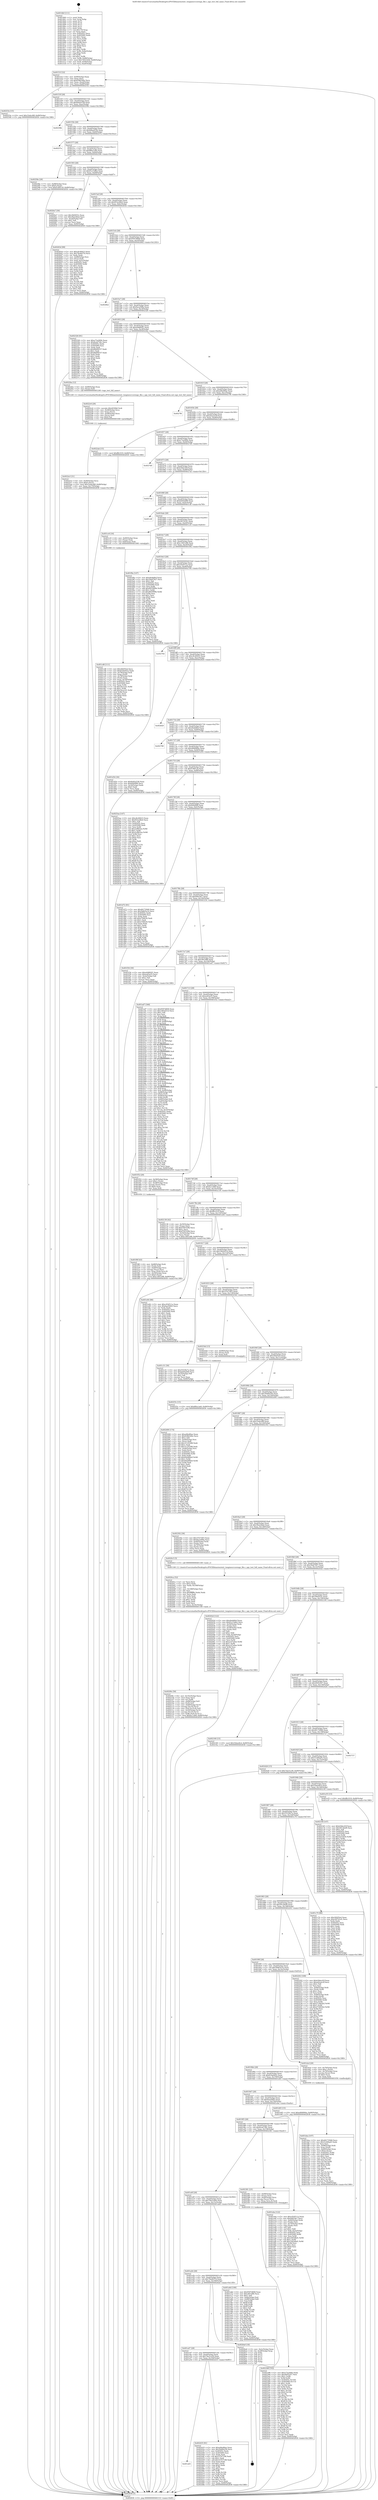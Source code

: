 digraph "0x4014b0" {
  label = "0x4014b0 (/mnt/c/Users/mathe/Desktop/tcc/POCII/binaries/extr_tenginesrccorengx_file.c_ngx_test_full_name_Final-ollvm.out::main(0))"
  labelloc = "t"
  node[shape=record]

  Entry [label="",width=0.3,height=0.3,shape=circle,fillcolor=black,style=filled]
  "0x40151f" [label="{
     0x40151f [32]\l
     | [instrs]\l
     &nbsp;&nbsp;0x40151f \<+6\>: mov -0x90(%rbp),%eax\l
     &nbsp;&nbsp;0x401525 \<+2\>: mov %eax,%ecx\l
     &nbsp;&nbsp;0x401527 \<+6\>: sub $0x838b546e,%ecx\l
     &nbsp;&nbsp;0x40152d \<+6\>: mov %eax,-0xa4(%rbp)\l
     &nbsp;&nbsp;0x401533 \<+6\>: mov %ecx,-0xa8(%rbp)\l
     &nbsp;&nbsp;0x401539 \<+6\>: je 000000000040253e \<main+0x108e\>\l
  }"]
  "0x40253e" [label="{
     0x40253e [15]\l
     | [instrs]\l
     &nbsp;&nbsp;0x40253e \<+10\>: movl $0x33ebc49f,-0x90(%rbp)\l
     &nbsp;&nbsp;0x402548 \<+5\>: jmp 0000000000402838 \<main+0x1388\>\l
  }"]
  "0x40153f" [label="{
     0x40153f [28]\l
     | [instrs]\l
     &nbsp;&nbsp;0x40153f \<+5\>: jmp 0000000000401544 \<main+0x94\>\l
     &nbsp;&nbsp;0x401544 \<+6\>: mov -0xa4(%rbp),%eax\l
     &nbsp;&nbsp;0x40154a \<+5\>: sub $0x8a92e538,%eax\l
     &nbsp;&nbsp;0x40154f \<+6\>: mov %eax,-0xac(%rbp)\l
     &nbsp;&nbsp;0x401555 \<+6\>: je 000000000040256b \<main+0x10bb\>\l
  }"]
  Exit [label="",width=0.3,height=0.3,shape=circle,fillcolor=black,style=filled,peripheries=2]
  "0x40256b" [label="{
     0x40256b\l
  }", style=dashed]
  "0x40155b" [label="{
     0x40155b [28]\l
     | [instrs]\l
     &nbsp;&nbsp;0x40155b \<+5\>: jmp 0000000000401560 \<main+0xb0\>\l
     &nbsp;&nbsp;0x401560 \<+6\>: mov -0xa4(%rbp),%eax\l
     &nbsp;&nbsp;0x401566 \<+5\>: sub $0x8dba453b,%eax\l
     &nbsp;&nbsp;0x40156b \<+6\>: mov %eax,-0xb0(%rbp)\l
     &nbsp;&nbsp;0x401571 \<+6\>: je 000000000040257a \<main+0x10ca\>\l
  }"]
  "0x40255c" [label="{
     0x40255c [15]\l
     | [instrs]\l
     &nbsp;&nbsp;0x40255c \<+10\>: movl $0x8f0a1ab0,-0x90(%rbp)\l
     &nbsp;&nbsp;0x402566 \<+5\>: jmp 0000000000402838 \<main+0x1388\>\l
  }"]
  "0x40257a" [label="{
     0x40257a\l
  }", style=dashed]
  "0x401577" [label="{
     0x401577 [28]\l
     | [instrs]\l
     &nbsp;&nbsp;0x401577 \<+5\>: jmp 000000000040157c \<main+0xcc\>\l
     &nbsp;&nbsp;0x40157c \<+6\>: mov -0xa4(%rbp),%eax\l
     &nbsp;&nbsp;0x401582 \<+5\>: sub $0x8f0a1ab0,%eax\l
     &nbsp;&nbsp;0x401587 \<+6\>: mov %eax,-0xb4(%rbp)\l
     &nbsp;&nbsp;0x40158d \<+6\>: je 000000000040258e \<main+0x10de\>\l
  }"]
  "0x401a63" [label="{
     0x401a63\l
  }", style=dashed]
  "0x40258e" [label="{
     0x40258e [28]\l
     | [instrs]\l
     &nbsp;&nbsp;0x40258e \<+7\>: mov -0x88(%rbp),%rax\l
     &nbsp;&nbsp;0x402595 \<+6\>: movl $0x0,(%rax)\l
     &nbsp;&nbsp;0x40259b \<+10\>: movl $0xf14f01c8,-0x90(%rbp)\l
     &nbsp;&nbsp;0x4025a5 \<+5\>: jmp 0000000000402838 \<main+0x1388\>\l
  }"]
  "0x401593" [label="{
     0x401593 [28]\l
     | [instrs]\l
     &nbsp;&nbsp;0x401593 \<+5\>: jmp 0000000000401598 \<main+0xe8\>\l
     &nbsp;&nbsp;0x401598 \<+6\>: mov -0xa4(%rbp),%eax\l
     &nbsp;&nbsp;0x40159e \<+5\>: sub $0x91a7e8b2,%eax\l
     &nbsp;&nbsp;0x4015a3 \<+6\>: mov %eax,-0xb8(%rbp)\l
     &nbsp;&nbsp;0x4015a9 \<+6\>: je 00000000004020a7 \<main+0xbf7\>\l
  }"]
  "0x402435" [label="{
     0x402435 [91]\l
     | [instrs]\l
     &nbsp;&nbsp;0x402435 \<+5\>: mov $0xa06e89ae,%eax\l
     &nbsp;&nbsp;0x40243a \<+5\>: mov $0x30d0b256,%ecx\l
     &nbsp;&nbsp;0x40243f \<+7\>: mov 0x40505c,%edx\l
     &nbsp;&nbsp;0x402446 \<+7\>: mov 0x405060,%esi\l
     &nbsp;&nbsp;0x40244d \<+2\>: mov %edx,%edi\l
     &nbsp;&nbsp;0x40244f \<+6\>: sub $0x537b7198,%edi\l
     &nbsp;&nbsp;0x402455 \<+3\>: sub $0x1,%edi\l
     &nbsp;&nbsp;0x402458 \<+6\>: add $0x537b7198,%edi\l
     &nbsp;&nbsp;0x40245e \<+3\>: imul %edi,%edx\l
     &nbsp;&nbsp;0x402461 \<+3\>: and $0x1,%edx\l
     &nbsp;&nbsp;0x402464 \<+3\>: cmp $0x0,%edx\l
     &nbsp;&nbsp;0x402467 \<+4\>: sete %r8b\l
     &nbsp;&nbsp;0x40246b \<+3\>: cmp $0xa,%esi\l
     &nbsp;&nbsp;0x40246e \<+4\>: setl %r9b\l
     &nbsp;&nbsp;0x402472 \<+3\>: mov %r8b,%r10b\l
     &nbsp;&nbsp;0x402475 \<+3\>: and %r9b,%r10b\l
     &nbsp;&nbsp;0x402478 \<+3\>: xor %r9b,%r8b\l
     &nbsp;&nbsp;0x40247b \<+3\>: or %r8b,%r10b\l
     &nbsp;&nbsp;0x40247e \<+4\>: test $0x1,%r10b\l
     &nbsp;&nbsp;0x402482 \<+3\>: cmovne %ecx,%eax\l
     &nbsp;&nbsp;0x402485 \<+6\>: mov %eax,-0x90(%rbp)\l
     &nbsp;&nbsp;0x40248b \<+5\>: jmp 0000000000402838 \<main+0x1388\>\l
  }"]
  "0x4020a7" [label="{
     0x4020a7 [30]\l
     | [instrs]\l
     &nbsp;&nbsp;0x4020a7 \<+5\>: mov $0x39d5f33c,%eax\l
     &nbsp;&nbsp;0x4020ac \<+5\>: mov $0x39a228a4,%ecx\l
     &nbsp;&nbsp;0x4020b1 \<+3\>: mov -0x2d(%rbp),%dl\l
     &nbsp;&nbsp;0x4020b4 \<+3\>: test $0x1,%dl\l
     &nbsp;&nbsp;0x4020b7 \<+3\>: cmovne %ecx,%eax\l
     &nbsp;&nbsp;0x4020ba \<+6\>: mov %eax,-0x90(%rbp)\l
     &nbsp;&nbsp;0x4020c0 \<+5\>: jmp 0000000000402838 \<main+0x1388\>\l
  }"]
  "0x4015af" [label="{
     0x4015af [28]\l
     | [instrs]\l
     &nbsp;&nbsp;0x4015af \<+5\>: jmp 00000000004015b4 \<main+0x104\>\l
     &nbsp;&nbsp;0x4015b4 \<+6\>: mov -0xa4(%rbp),%eax\l
     &nbsp;&nbsp;0x4015ba \<+5\>: sub $0x953a38e4,%eax\l
     &nbsp;&nbsp;0x4015bf \<+6\>: mov %eax,-0xbc(%rbp)\l
     &nbsp;&nbsp;0x4015c5 \<+6\>: je 000000000040263d \<main+0x118d\>\l
  }"]
  "0x401a47" [label="{
     0x401a47 [28]\l
     | [instrs]\l
     &nbsp;&nbsp;0x401a47 \<+5\>: jmp 0000000000401a4c \<main+0x59c\>\l
     &nbsp;&nbsp;0x401a4c \<+6\>: mov -0xa4(%rbp),%eax\l
     &nbsp;&nbsp;0x401a52 \<+5\>: sub $0x7da31a39,%eax\l
     &nbsp;&nbsp;0x401a57 \<+6\>: mov %eax,-0x164(%rbp)\l
     &nbsp;&nbsp;0x401a5d \<+6\>: je 0000000000402435 \<main+0xf85\>\l
  }"]
  "0x40263d" [label="{
     0x40263d [99]\l
     | [instrs]\l
     &nbsp;&nbsp;0x40263d \<+5\>: mov $0xc8c49423,%eax\l
     &nbsp;&nbsp;0x402642 \<+5\>: mov $0x78a4637d,%ecx\l
     &nbsp;&nbsp;0x402647 \<+2\>: xor %edx,%edx\l
     &nbsp;&nbsp;0x402649 \<+7\>: mov -0x88(%rbp),%rsi\l
     &nbsp;&nbsp;0x402650 \<+2\>: mov (%rsi),%edi\l
     &nbsp;&nbsp;0x402652 \<+3\>: mov %edi,-0x2c(%rbp)\l
     &nbsp;&nbsp;0x402655 \<+7\>: mov 0x40505c,%edi\l
     &nbsp;&nbsp;0x40265c \<+8\>: mov 0x405060,%r8d\l
     &nbsp;&nbsp;0x402664 \<+3\>: sub $0x1,%edx\l
     &nbsp;&nbsp;0x402667 \<+3\>: mov %edi,%r9d\l
     &nbsp;&nbsp;0x40266a \<+3\>: add %edx,%r9d\l
     &nbsp;&nbsp;0x40266d \<+4\>: imul %r9d,%edi\l
     &nbsp;&nbsp;0x402671 \<+3\>: and $0x1,%edi\l
     &nbsp;&nbsp;0x402674 \<+3\>: cmp $0x0,%edi\l
     &nbsp;&nbsp;0x402677 \<+4\>: sete %r10b\l
     &nbsp;&nbsp;0x40267b \<+4\>: cmp $0xa,%r8d\l
     &nbsp;&nbsp;0x40267f \<+4\>: setl %r11b\l
     &nbsp;&nbsp;0x402683 \<+3\>: mov %r10b,%bl\l
     &nbsp;&nbsp;0x402686 \<+3\>: and %r11b,%bl\l
     &nbsp;&nbsp;0x402689 \<+3\>: xor %r11b,%r10b\l
     &nbsp;&nbsp;0x40268c \<+3\>: or %r10b,%bl\l
     &nbsp;&nbsp;0x40268f \<+3\>: test $0x1,%bl\l
     &nbsp;&nbsp;0x402692 \<+3\>: cmovne %ecx,%eax\l
     &nbsp;&nbsp;0x402695 \<+6\>: mov %eax,-0x90(%rbp)\l
     &nbsp;&nbsp;0x40269b \<+5\>: jmp 0000000000402838 \<main+0x1388\>\l
  }"]
  "0x4015cb" [label="{
     0x4015cb [28]\l
     | [instrs]\l
     &nbsp;&nbsp;0x4015cb \<+5\>: jmp 00000000004015d0 \<main+0x120\>\l
     &nbsp;&nbsp;0x4015d0 \<+6\>: mov -0xa4(%rbp),%eax\l
     &nbsp;&nbsp;0x4015d6 \<+5\>: sub $0x9597d608,%eax\l
     &nbsp;&nbsp;0x4015db \<+6\>: mov %eax,-0xc0(%rbp)\l
     &nbsp;&nbsp;0x4015e1 \<+6\>: je 00000000004026b2 \<main+0x1202\>\l
  }"]
  "0x4026a0" [label="{
     0x4026a0 [18]\l
     | [instrs]\l
     &nbsp;&nbsp;0x4026a0 \<+3\>: mov -0x2c(%rbp),%eax\l
     &nbsp;&nbsp;0x4026a3 \<+4\>: lea -0x28(%rbp),%rsp\l
     &nbsp;&nbsp;0x4026a7 \<+1\>: pop %rbx\l
     &nbsp;&nbsp;0x4026a8 \<+2\>: pop %r12\l
     &nbsp;&nbsp;0x4026aa \<+2\>: pop %r13\l
     &nbsp;&nbsp;0x4026ac \<+2\>: pop %r14\l
     &nbsp;&nbsp;0x4026ae \<+2\>: pop %r15\l
     &nbsp;&nbsp;0x4026b0 \<+1\>: pop %rbp\l
     &nbsp;&nbsp;0x4026b1 \<+1\>: ret\l
  }"]
  "0x4026b2" [label="{
     0x4026b2\l
  }", style=dashed]
  "0x4015e7" [label="{
     0x4015e7 [28]\l
     | [instrs]\l
     &nbsp;&nbsp;0x4015e7 \<+5\>: jmp 00000000004015ec \<main+0x13c\>\l
     &nbsp;&nbsp;0x4015ec \<+6\>: mov -0xa4(%rbp),%eax\l
     &nbsp;&nbsp;0x4015f2 \<+5\>: sub $0x9aca568a,%eax\l
     &nbsp;&nbsp;0x4015f7 \<+6\>: mov %eax,-0xc4(%rbp)\l
     &nbsp;&nbsp;0x4015fd \<+6\>: je 0000000000402326 \<main+0xe76\>\l
  }"]
  "0x402398" [label="{
     0x402398 [142]\l
     | [instrs]\l
     &nbsp;&nbsp;0x402398 \<+5\>: mov $0xa73a260b,%edx\l
     &nbsp;&nbsp;0x40239d \<+5\>: mov $0x4005cf27,%esi\l
     &nbsp;&nbsp;0x4023a2 \<+3\>: mov $0x1,%r8b\l
     &nbsp;&nbsp;0x4023a5 \<+3\>: xor %r9d,%r9d\l
     &nbsp;&nbsp;0x4023a8 \<+8\>: mov 0x40505c,%r10d\l
     &nbsp;&nbsp;0x4023b0 \<+8\>: mov 0x405060,%r11d\l
     &nbsp;&nbsp;0x4023b8 \<+4\>: sub $0x1,%r9d\l
     &nbsp;&nbsp;0x4023bc \<+3\>: mov %r10d,%ebx\l
     &nbsp;&nbsp;0x4023bf \<+3\>: add %r9d,%ebx\l
     &nbsp;&nbsp;0x4023c2 \<+4\>: imul %ebx,%r10d\l
     &nbsp;&nbsp;0x4023c6 \<+4\>: and $0x1,%r10d\l
     &nbsp;&nbsp;0x4023ca \<+4\>: cmp $0x0,%r10d\l
     &nbsp;&nbsp;0x4023ce \<+4\>: sete %r14b\l
     &nbsp;&nbsp;0x4023d2 \<+4\>: cmp $0xa,%r11d\l
     &nbsp;&nbsp;0x4023d6 \<+4\>: setl %r15b\l
     &nbsp;&nbsp;0x4023da \<+3\>: mov %r14b,%r12b\l
     &nbsp;&nbsp;0x4023dd \<+4\>: xor $0xff,%r12b\l
     &nbsp;&nbsp;0x4023e1 \<+3\>: mov %r15b,%r13b\l
     &nbsp;&nbsp;0x4023e4 \<+4\>: xor $0xff,%r13b\l
     &nbsp;&nbsp;0x4023e8 \<+4\>: xor $0x0,%r8b\l
     &nbsp;&nbsp;0x4023ec \<+3\>: mov %r12b,%al\l
     &nbsp;&nbsp;0x4023ef \<+2\>: and $0x0,%al\l
     &nbsp;&nbsp;0x4023f1 \<+3\>: and %r8b,%r14b\l
     &nbsp;&nbsp;0x4023f4 \<+3\>: mov %r13b,%cl\l
     &nbsp;&nbsp;0x4023f7 \<+3\>: and $0x0,%cl\l
     &nbsp;&nbsp;0x4023fa \<+3\>: and %r8b,%r15b\l
     &nbsp;&nbsp;0x4023fd \<+3\>: or %r14b,%al\l
     &nbsp;&nbsp;0x402400 \<+3\>: or %r15b,%cl\l
     &nbsp;&nbsp;0x402403 \<+2\>: xor %cl,%al\l
     &nbsp;&nbsp;0x402405 \<+3\>: or %r13b,%r12b\l
     &nbsp;&nbsp;0x402408 \<+4\>: xor $0xff,%r12b\l
     &nbsp;&nbsp;0x40240c \<+4\>: or $0x0,%r8b\l
     &nbsp;&nbsp;0x402410 \<+3\>: and %r8b,%r12b\l
     &nbsp;&nbsp;0x402413 \<+3\>: or %r12b,%al\l
     &nbsp;&nbsp;0x402416 \<+2\>: test $0x1,%al\l
     &nbsp;&nbsp;0x402418 \<+3\>: cmovne %esi,%edx\l
     &nbsp;&nbsp;0x40241b \<+6\>: mov %edx,-0x90(%rbp)\l
     &nbsp;&nbsp;0x402421 \<+5\>: jmp 0000000000402838 \<main+0x1388\>\l
  }"]
  "0x402326" [label="{
     0x402326 [91]\l
     | [instrs]\l
     &nbsp;&nbsp;0x402326 \<+5\>: mov $0xa73a260b,%eax\l
     &nbsp;&nbsp;0x40232b \<+5\>: mov $0x6ceb726c,%ecx\l
     &nbsp;&nbsp;0x402330 \<+7\>: mov 0x40505c,%edx\l
     &nbsp;&nbsp;0x402337 \<+7\>: mov 0x405060,%esi\l
     &nbsp;&nbsp;0x40233e \<+2\>: mov %edx,%edi\l
     &nbsp;&nbsp;0x402340 \<+6\>: sub $0x68d08337,%edi\l
     &nbsp;&nbsp;0x402346 \<+3\>: sub $0x1,%edi\l
     &nbsp;&nbsp;0x402349 \<+6\>: add $0x68d08337,%edi\l
     &nbsp;&nbsp;0x40234f \<+3\>: imul %edi,%edx\l
     &nbsp;&nbsp;0x402352 \<+3\>: and $0x1,%edx\l
     &nbsp;&nbsp;0x402355 \<+3\>: cmp $0x0,%edx\l
     &nbsp;&nbsp;0x402358 \<+4\>: sete %r8b\l
     &nbsp;&nbsp;0x40235c \<+3\>: cmp $0xa,%esi\l
     &nbsp;&nbsp;0x40235f \<+4\>: setl %r9b\l
     &nbsp;&nbsp;0x402363 \<+3\>: mov %r8b,%r10b\l
     &nbsp;&nbsp;0x402366 \<+3\>: and %r9b,%r10b\l
     &nbsp;&nbsp;0x402369 \<+3\>: xor %r9b,%r8b\l
     &nbsp;&nbsp;0x40236c \<+3\>: or %r8b,%r10b\l
     &nbsp;&nbsp;0x40236f \<+4\>: test $0x1,%r10b\l
     &nbsp;&nbsp;0x402373 \<+3\>: cmovne %ecx,%eax\l
     &nbsp;&nbsp;0x402376 \<+6\>: mov %eax,-0x90(%rbp)\l
     &nbsp;&nbsp;0x40237c \<+5\>: jmp 0000000000402838 \<main+0x1388\>\l
  }"]
  "0x401603" [label="{
     0x401603 [28]\l
     | [instrs]\l
     &nbsp;&nbsp;0x401603 \<+5\>: jmp 0000000000401608 \<main+0x158\>\l
     &nbsp;&nbsp;0x401608 \<+6\>: mov -0xa4(%rbp),%eax\l
     &nbsp;&nbsp;0x40160e \<+5\>: sub $0xa04892f1,%eax\l
     &nbsp;&nbsp;0x401613 \<+6\>: mov %eax,-0xc8(%rbp)\l
     &nbsp;&nbsp;0x401619 \<+6\>: je 00000000004022ba \<main+0xe0a\>\l
  }"]
  "0x4022e3" [label="{
     0x4022e3 [31]\l
     | [instrs]\l
     &nbsp;&nbsp;0x4022e3 \<+4\>: mov -0x40(%rbp),%rcx\l
     &nbsp;&nbsp;0x4022e7 \<+6\>: movl $0x0,(%rcx)\l
     &nbsp;&nbsp;0x4022ed \<+10\>: movl $0x33ebc49f,-0x90(%rbp)\l
     &nbsp;&nbsp;0x4022f7 \<+6\>: mov %eax,-0x170(%rbp)\l
     &nbsp;&nbsp;0x4022fd \<+5\>: jmp 0000000000402838 \<main+0x1388\>\l
  }"]
  "0x4022ba" [label="{
     0x4022ba [12]\l
     | [instrs]\l
     &nbsp;&nbsp;0x4022ba \<+4\>: mov -0x68(%rbp),%rax\l
     &nbsp;&nbsp;0x4022be \<+3\>: mov (%rax),%rdi\l
     &nbsp;&nbsp;0x4022c1 \<+5\>: call 0000000000401240 \<ngx_test_full_name\>\l
     | [calls]\l
     &nbsp;&nbsp;0x401240 \{1\} (/mnt/c/Users/mathe/Desktop/tcc/POCII/binaries/extr_tenginesrccorengx_file.c_ngx_test_full_name_Final-ollvm.out::ngx_test_full_name)\l
  }"]
  "0x40161f" [label="{
     0x40161f [28]\l
     | [instrs]\l
     &nbsp;&nbsp;0x40161f \<+5\>: jmp 0000000000401624 \<main+0x174\>\l
     &nbsp;&nbsp;0x401624 \<+6\>: mov -0xa4(%rbp),%eax\l
     &nbsp;&nbsp;0x40162a \<+5\>: sub $0xa06e89ae,%eax\l
     &nbsp;&nbsp;0x40162f \<+6\>: mov %eax,-0xcc(%rbp)\l
     &nbsp;&nbsp;0x401635 \<+6\>: je 00000000004027f6 \<main+0x1346\>\l
  }"]
  "0x4022c6" [label="{
     0x4022c6 [29]\l
     | [instrs]\l
     &nbsp;&nbsp;0x4022c6 \<+10\>: movabs $0x4030b6,%rdi\l
     &nbsp;&nbsp;0x4022d0 \<+4\>: mov -0x48(%rbp),%rcx\l
     &nbsp;&nbsp;0x4022d4 \<+2\>: mov %eax,(%rcx)\l
     &nbsp;&nbsp;0x4022d6 \<+4\>: mov -0x48(%rbp),%rcx\l
     &nbsp;&nbsp;0x4022da \<+2\>: mov (%rcx),%esi\l
     &nbsp;&nbsp;0x4022dc \<+2\>: mov $0x0,%al\l
     &nbsp;&nbsp;0x4022de \<+5\>: call 0000000000401040 \<printf@plt\>\l
     | [calls]\l
     &nbsp;&nbsp;0x401040 \{1\} (unknown)\l
  }"]
  "0x4027f6" [label="{
     0x4027f6\l
  }", style=dashed]
  "0x40163b" [label="{
     0x40163b [28]\l
     | [instrs]\l
     &nbsp;&nbsp;0x40163b \<+5\>: jmp 0000000000401640 \<main+0x190\>\l
     &nbsp;&nbsp;0x401640 \<+6\>: mov -0xa4(%rbp),%eax\l
     &nbsp;&nbsp;0x401646 \<+5\>: sub $0xa42a2e3f,%eax\l
     &nbsp;&nbsp;0x40164b \<+6\>: mov %eax,-0xd0(%rbp)\l
     &nbsp;&nbsp;0x401651 \<+6\>: je 00000000004022ab \<main+0xdfb\>\l
  }"]
  "0x4020fe" [label="{
     0x4020fe [56]\l
     | [instrs]\l
     &nbsp;&nbsp;0x4020fe \<+6\>: mov -0x16c(%rbp),%ecx\l
     &nbsp;&nbsp;0x402104 \<+3\>: imul %eax,%ecx\l
     &nbsp;&nbsp;0x402107 \<+3\>: mov %cl,%r8b\l
     &nbsp;&nbsp;0x40210a \<+4\>: mov -0x68(%rbp),%r9\l
     &nbsp;&nbsp;0x40210e \<+3\>: mov (%r9),%r9\l
     &nbsp;&nbsp;0x402111 \<+4\>: mov -0x60(%rbp),%r10\l
     &nbsp;&nbsp;0x402115 \<+3\>: movslq (%r10),%r10\l
     &nbsp;&nbsp;0x402118 \<+4\>: mov (%r9,%r10,8),%r9\l
     &nbsp;&nbsp;0x40211c \<+4\>: mov -0x50(%rbp),%r10\l
     &nbsp;&nbsp;0x402120 \<+3\>: movslq (%r10),%r10\l
     &nbsp;&nbsp;0x402123 \<+4\>: mov %r8b,(%r9,%r10,1)\l
     &nbsp;&nbsp;0x402127 \<+10\>: movl $0xfa11406,-0x90(%rbp)\l
     &nbsp;&nbsp;0x402131 \<+5\>: jmp 0000000000402838 \<main+0x1388\>\l
  }"]
  "0x4022ab" [label="{
     0x4022ab [15]\l
     | [instrs]\l
     &nbsp;&nbsp;0x4022ab \<+10\>: movl $0xffb1019,-0x90(%rbp)\l
     &nbsp;&nbsp;0x4022b5 \<+5\>: jmp 0000000000402838 \<main+0x1388\>\l
  }"]
  "0x401657" [label="{
     0x401657 [28]\l
     | [instrs]\l
     &nbsp;&nbsp;0x401657 \<+5\>: jmp 000000000040165c \<main+0x1ac\>\l
     &nbsp;&nbsp;0x40165c \<+6\>: mov -0xa4(%rbp),%eax\l
     &nbsp;&nbsp;0x401662 \<+5\>: sub $0xa73a260b,%eax\l
     &nbsp;&nbsp;0x401667 \<+6\>: mov %eax,-0xd4(%rbp)\l
     &nbsp;&nbsp;0x40166d \<+6\>: je 00000000004027d0 \<main+0x1320\>\l
  }"]
  "0x4020ca" [label="{
     0x4020ca [52]\l
     | [instrs]\l
     &nbsp;&nbsp;0x4020ca \<+2\>: xor %ecx,%ecx\l
     &nbsp;&nbsp;0x4020cc \<+5\>: mov $0x2,%edx\l
     &nbsp;&nbsp;0x4020d1 \<+6\>: mov %edx,-0x168(%rbp)\l
     &nbsp;&nbsp;0x4020d7 \<+1\>: cltd\l
     &nbsp;&nbsp;0x4020d8 \<+6\>: mov -0x168(%rbp),%esi\l
     &nbsp;&nbsp;0x4020de \<+2\>: idiv %esi\l
     &nbsp;&nbsp;0x4020e0 \<+6\>: imul $0xfffffffe,%edx,%edx\l
     &nbsp;&nbsp;0x4020e6 \<+2\>: mov %ecx,%edi\l
     &nbsp;&nbsp;0x4020e8 \<+2\>: sub %edx,%edi\l
     &nbsp;&nbsp;0x4020ea \<+2\>: mov %ecx,%edx\l
     &nbsp;&nbsp;0x4020ec \<+3\>: sub $0x1,%edx\l
     &nbsp;&nbsp;0x4020ef \<+2\>: add %edx,%edi\l
     &nbsp;&nbsp;0x4020f1 \<+2\>: sub %edi,%ecx\l
     &nbsp;&nbsp;0x4020f3 \<+6\>: mov %ecx,-0x16c(%rbp)\l
     &nbsp;&nbsp;0x4020f9 \<+5\>: call 0000000000401160 \<next_i\>\l
     | [calls]\l
     &nbsp;&nbsp;0x401160 \{1\} (/mnt/c/Users/mathe/Desktop/tcc/POCII/binaries/extr_tenginesrccorengx_file.c_ngx_test_full_name_Final-ollvm.out::next_i)\l
  }"]
  "0x4027d0" [label="{
     0x4027d0\l
  }", style=dashed]
  "0x401673" [label="{
     0x401673 [28]\l
     | [instrs]\l
     &nbsp;&nbsp;0x401673 \<+5\>: jmp 0000000000401678 \<main+0x1c8\>\l
     &nbsp;&nbsp;0x401678 \<+6\>: mov -0xa4(%rbp),%eax\l
     &nbsp;&nbsp;0x40167e \<+5\>: sub $0xb3bbc43f,%eax\l
     &nbsp;&nbsp;0x401683 \<+6\>: mov %eax,-0xd8(%rbp)\l
     &nbsp;&nbsp;0x401689 \<+6\>: je 00000000004027ae \<main+0x12fe\>\l
  }"]
  "0x401f6f" [label="{
     0x401f6f [43]\l
     | [instrs]\l
     &nbsp;&nbsp;0x401f6f \<+4\>: mov -0x68(%rbp),%rdi\l
     &nbsp;&nbsp;0x401f73 \<+3\>: mov (%rdi),%rdi\l
     &nbsp;&nbsp;0x401f76 \<+4\>: mov -0x60(%rbp),%rcx\l
     &nbsp;&nbsp;0x401f7a \<+3\>: movslq (%rcx),%rcx\l
     &nbsp;&nbsp;0x401f7d \<+4\>: mov %rax,(%rdi,%rcx,8)\l
     &nbsp;&nbsp;0x401f81 \<+4\>: mov -0x50(%rbp),%rax\l
     &nbsp;&nbsp;0x401f85 \<+6\>: movl $0x0,(%rax)\l
     &nbsp;&nbsp;0x401f8b \<+10\>: movl $0xc1801a98,-0x90(%rbp)\l
     &nbsp;&nbsp;0x401f95 \<+5\>: jmp 0000000000402838 \<main+0x1388\>\l
  }"]
  "0x4027ae" [label="{
     0x4027ae\l
  }", style=dashed]
  "0x40168f" [label="{
     0x40168f [28]\l
     | [instrs]\l
     &nbsp;&nbsp;0x40168f \<+5\>: jmp 0000000000401694 \<main+0x1e4\>\l
     &nbsp;&nbsp;0x401694 \<+6\>: mov -0xa4(%rbp),%eax\l
     &nbsp;&nbsp;0x40169a \<+5\>: sub $0xbd50ab90,%eax\l
     &nbsp;&nbsp;0x40169f \<+6\>: mov %eax,-0xdc(%rbp)\l
     &nbsp;&nbsp;0x4016a5 \<+6\>: je 0000000000401c4f \<main+0x79f\>\l
  }"]
  "0x401dea" [label="{
     0x401dea [107]\l
     | [instrs]\l
     &nbsp;&nbsp;0x401dea \<+5\>: mov $0x46172948,%ecx\l
     &nbsp;&nbsp;0x401def \<+5\>: mov $0x51d46ad5,%edx\l
     &nbsp;&nbsp;0x401df4 \<+2\>: xor %esi,%esi\l
     &nbsp;&nbsp;0x401df6 \<+4\>: mov -0x68(%rbp),%rdi\l
     &nbsp;&nbsp;0x401dfa \<+3\>: mov %rax,(%rdi)\l
     &nbsp;&nbsp;0x401dfd \<+4\>: mov -0x60(%rbp),%rax\l
     &nbsp;&nbsp;0x401e01 \<+6\>: movl $0x0,(%rax)\l
     &nbsp;&nbsp;0x401e07 \<+8\>: mov 0x40505c,%r8d\l
     &nbsp;&nbsp;0x401e0f \<+8\>: mov 0x405060,%r9d\l
     &nbsp;&nbsp;0x401e17 \<+3\>: sub $0x1,%esi\l
     &nbsp;&nbsp;0x401e1a \<+3\>: mov %r8d,%r10d\l
     &nbsp;&nbsp;0x401e1d \<+3\>: add %esi,%r10d\l
     &nbsp;&nbsp;0x401e20 \<+4\>: imul %r10d,%r8d\l
     &nbsp;&nbsp;0x401e24 \<+4\>: and $0x1,%r8d\l
     &nbsp;&nbsp;0x401e28 \<+4\>: cmp $0x0,%r8d\l
     &nbsp;&nbsp;0x401e2c \<+4\>: sete %r11b\l
     &nbsp;&nbsp;0x401e30 \<+4\>: cmp $0xa,%r9d\l
     &nbsp;&nbsp;0x401e34 \<+3\>: setl %bl\l
     &nbsp;&nbsp;0x401e37 \<+3\>: mov %r11b,%r14b\l
     &nbsp;&nbsp;0x401e3a \<+3\>: and %bl,%r14b\l
     &nbsp;&nbsp;0x401e3d \<+3\>: xor %bl,%r11b\l
     &nbsp;&nbsp;0x401e40 \<+3\>: or %r11b,%r14b\l
     &nbsp;&nbsp;0x401e43 \<+4\>: test $0x1,%r14b\l
     &nbsp;&nbsp;0x401e47 \<+3\>: cmovne %edx,%ecx\l
     &nbsp;&nbsp;0x401e4a \<+6\>: mov %ecx,-0x90(%rbp)\l
     &nbsp;&nbsp;0x401e50 \<+5\>: jmp 0000000000402838 \<main+0x1388\>\l
  }"]
  "0x401c4f" [label="{
     0x401c4f\l
  }", style=dashed]
  "0x4016ab" [label="{
     0x4016ab [28]\l
     | [instrs]\l
     &nbsp;&nbsp;0x4016ab \<+5\>: jmp 00000000004016b0 \<main+0x200\>\l
     &nbsp;&nbsp;0x4016b0 \<+6\>: mov -0xa4(%rbp),%eax\l
     &nbsp;&nbsp;0x4016b6 \<+5\>: sub $0xc007d1d1,%eax\l
     &nbsp;&nbsp;0x4016bb \<+6\>: mov %eax,-0xe0(%rbp)\l
     &nbsp;&nbsp;0x4016c1 \<+6\>: je 0000000000401cc6 \<main+0x816\>\l
  }"]
  "0x401cd6" [label="{
     0x401cd6 [111]\l
     | [instrs]\l
     &nbsp;&nbsp;0x401cd6 \<+5\>: mov $0x2fd2f3e4,%ecx\l
     &nbsp;&nbsp;0x401cdb \<+5\>: mov $0x619a0422,%edx\l
     &nbsp;&nbsp;0x401ce0 \<+4\>: mov -0x78(%rbp),%rdi\l
     &nbsp;&nbsp;0x401ce4 \<+2\>: mov %eax,(%rdi)\l
     &nbsp;&nbsp;0x401ce6 \<+4\>: mov -0x78(%rbp),%rdi\l
     &nbsp;&nbsp;0x401cea \<+2\>: mov (%rdi),%eax\l
     &nbsp;&nbsp;0x401cec \<+3\>: mov %eax,-0x34(%rbp)\l
     &nbsp;&nbsp;0x401cef \<+7\>: mov 0x40505c,%eax\l
     &nbsp;&nbsp;0x401cf6 \<+7\>: mov 0x405060,%esi\l
     &nbsp;&nbsp;0x401cfd \<+3\>: mov %eax,%r8d\l
     &nbsp;&nbsp;0x401d00 \<+7\>: sub $0x54ca1d1,%r8d\l
     &nbsp;&nbsp;0x401d07 \<+4\>: sub $0x1,%r8d\l
     &nbsp;&nbsp;0x401d0b \<+7\>: add $0x54ca1d1,%r8d\l
     &nbsp;&nbsp;0x401d12 \<+4\>: imul %r8d,%eax\l
     &nbsp;&nbsp;0x401d16 \<+3\>: and $0x1,%eax\l
     &nbsp;&nbsp;0x401d19 \<+3\>: cmp $0x0,%eax\l
     &nbsp;&nbsp;0x401d1c \<+4\>: sete %r9b\l
     &nbsp;&nbsp;0x401d20 \<+3\>: cmp $0xa,%esi\l
     &nbsp;&nbsp;0x401d23 \<+4\>: setl %r10b\l
     &nbsp;&nbsp;0x401d27 \<+3\>: mov %r9b,%r11b\l
     &nbsp;&nbsp;0x401d2a \<+3\>: and %r10b,%r11b\l
     &nbsp;&nbsp;0x401d2d \<+3\>: xor %r10b,%r9b\l
     &nbsp;&nbsp;0x401d30 \<+3\>: or %r9b,%r11b\l
     &nbsp;&nbsp;0x401d33 \<+4\>: test $0x1,%r11b\l
     &nbsp;&nbsp;0x401d37 \<+3\>: cmovne %edx,%ecx\l
     &nbsp;&nbsp;0x401d3a \<+6\>: mov %ecx,-0x90(%rbp)\l
     &nbsp;&nbsp;0x401d40 \<+5\>: jmp 0000000000402838 \<main+0x1388\>\l
  }"]
  "0x401cc6" [label="{
     0x401cc6 [16]\l
     | [instrs]\l
     &nbsp;&nbsp;0x401cc6 \<+4\>: mov -0x80(%rbp),%rax\l
     &nbsp;&nbsp;0x401cca \<+3\>: mov (%rax),%rax\l
     &nbsp;&nbsp;0x401ccd \<+4\>: mov 0x8(%rax),%rdi\l
     &nbsp;&nbsp;0x401cd1 \<+5\>: call 0000000000401060 \<atoi@plt\>\l
     | [calls]\l
     &nbsp;&nbsp;0x401060 \{1\} (unknown)\l
  }"]
  "0x4016c7" [label="{
     0x4016c7 [28]\l
     | [instrs]\l
     &nbsp;&nbsp;0x4016c7 \<+5\>: jmp 00000000004016cc \<main+0x21c\>\l
     &nbsp;&nbsp;0x4016cc \<+6\>: mov -0xa4(%rbp),%eax\l
     &nbsp;&nbsp;0x4016d2 \<+5\>: sub $0xc1801a98,%eax\l
     &nbsp;&nbsp;0x4016d7 \<+6\>: mov %eax,-0xe4(%rbp)\l
     &nbsp;&nbsp;0x4016dd \<+6\>: je 0000000000401f9a \<main+0xaea\>\l
  }"]
  "0x4014b0" [label="{
     0x4014b0 [111]\l
     | [instrs]\l
     &nbsp;&nbsp;0x4014b0 \<+1\>: push %rbp\l
     &nbsp;&nbsp;0x4014b1 \<+3\>: mov %rsp,%rbp\l
     &nbsp;&nbsp;0x4014b4 \<+2\>: push %r15\l
     &nbsp;&nbsp;0x4014b6 \<+2\>: push %r14\l
     &nbsp;&nbsp;0x4014b8 \<+2\>: push %r13\l
     &nbsp;&nbsp;0x4014ba \<+2\>: push %r12\l
     &nbsp;&nbsp;0x4014bc \<+1\>: push %rbx\l
     &nbsp;&nbsp;0x4014bd \<+7\>: sub $0x178,%rsp\l
     &nbsp;&nbsp;0x4014c4 \<+2\>: xor %eax,%eax\l
     &nbsp;&nbsp;0x4014c6 \<+7\>: mov 0x40505c,%ecx\l
     &nbsp;&nbsp;0x4014cd \<+7\>: mov 0x405060,%edx\l
     &nbsp;&nbsp;0x4014d4 \<+3\>: sub $0x1,%eax\l
     &nbsp;&nbsp;0x4014d7 \<+3\>: mov %ecx,%r8d\l
     &nbsp;&nbsp;0x4014da \<+3\>: add %eax,%r8d\l
     &nbsp;&nbsp;0x4014dd \<+4\>: imul %r8d,%ecx\l
     &nbsp;&nbsp;0x4014e1 \<+3\>: and $0x1,%ecx\l
     &nbsp;&nbsp;0x4014e4 \<+3\>: cmp $0x0,%ecx\l
     &nbsp;&nbsp;0x4014e7 \<+4\>: sete %r9b\l
     &nbsp;&nbsp;0x4014eb \<+4\>: and $0x1,%r9b\l
     &nbsp;&nbsp;0x4014ef \<+7\>: mov %r9b,-0x8a(%rbp)\l
     &nbsp;&nbsp;0x4014f6 \<+3\>: cmp $0xa,%edx\l
     &nbsp;&nbsp;0x4014f9 \<+4\>: setl %r9b\l
     &nbsp;&nbsp;0x4014fd \<+4\>: and $0x1,%r9b\l
     &nbsp;&nbsp;0x401501 \<+7\>: mov %r9b,-0x89(%rbp)\l
     &nbsp;&nbsp;0x401508 \<+10\>: movl $0x74021644,-0x90(%rbp)\l
     &nbsp;&nbsp;0x401512 \<+6\>: mov %edi,-0x94(%rbp)\l
     &nbsp;&nbsp;0x401518 \<+7\>: mov %rsi,-0xa0(%rbp)\l
  }"]
  "0x401f9a" [label="{
     0x401f9a [147]\l
     | [instrs]\l
     &nbsp;&nbsp;0x401f9a \<+5\>: mov $0xd4e8d9cf,%eax\l
     &nbsp;&nbsp;0x401f9f \<+5\>: mov $0x39a67927,%ecx\l
     &nbsp;&nbsp;0x401fa4 \<+2\>: mov $0x1,%dl\l
     &nbsp;&nbsp;0x401fa6 \<+7\>: mov 0x40505c,%esi\l
     &nbsp;&nbsp;0x401fad \<+7\>: mov 0x405060,%edi\l
     &nbsp;&nbsp;0x401fb4 \<+3\>: mov %esi,%r8d\l
     &nbsp;&nbsp;0x401fb7 \<+7\>: add $0xd955999e,%r8d\l
     &nbsp;&nbsp;0x401fbe \<+4\>: sub $0x1,%r8d\l
     &nbsp;&nbsp;0x401fc2 \<+7\>: sub $0xd955999e,%r8d\l
     &nbsp;&nbsp;0x401fc9 \<+4\>: imul %r8d,%esi\l
     &nbsp;&nbsp;0x401fcd \<+3\>: and $0x1,%esi\l
     &nbsp;&nbsp;0x401fd0 \<+3\>: cmp $0x0,%esi\l
     &nbsp;&nbsp;0x401fd3 \<+4\>: sete %r9b\l
     &nbsp;&nbsp;0x401fd7 \<+3\>: cmp $0xa,%edi\l
     &nbsp;&nbsp;0x401fda \<+4\>: setl %r10b\l
     &nbsp;&nbsp;0x401fde \<+3\>: mov %r9b,%r11b\l
     &nbsp;&nbsp;0x401fe1 \<+4\>: xor $0xff,%r11b\l
     &nbsp;&nbsp;0x401fe5 \<+3\>: mov %r10b,%bl\l
     &nbsp;&nbsp;0x401fe8 \<+3\>: xor $0xff,%bl\l
     &nbsp;&nbsp;0x401feb \<+3\>: xor $0x1,%dl\l
     &nbsp;&nbsp;0x401fee \<+3\>: mov %r11b,%r14b\l
     &nbsp;&nbsp;0x401ff1 \<+4\>: and $0xff,%r14b\l
     &nbsp;&nbsp;0x401ff5 \<+3\>: and %dl,%r9b\l
     &nbsp;&nbsp;0x401ff8 \<+3\>: mov %bl,%r15b\l
     &nbsp;&nbsp;0x401ffb \<+4\>: and $0xff,%r15b\l
     &nbsp;&nbsp;0x401fff \<+3\>: and %dl,%r10b\l
     &nbsp;&nbsp;0x402002 \<+3\>: or %r9b,%r14b\l
     &nbsp;&nbsp;0x402005 \<+3\>: or %r10b,%r15b\l
     &nbsp;&nbsp;0x402008 \<+3\>: xor %r15b,%r14b\l
     &nbsp;&nbsp;0x40200b \<+3\>: or %bl,%r11b\l
     &nbsp;&nbsp;0x40200e \<+4\>: xor $0xff,%r11b\l
     &nbsp;&nbsp;0x402012 \<+3\>: or $0x1,%dl\l
     &nbsp;&nbsp;0x402015 \<+3\>: and %dl,%r11b\l
     &nbsp;&nbsp;0x402018 \<+3\>: or %r11b,%r14b\l
     &nbsp;&nbsp;0x40201b \<+4\>: test $0x1,%r14b\l
     &nbsp;&nbsp;0x40201f \<+3\>: cmovne %ecx,%eax\l
     &nbsp;&nbsp;0x402022 \<+6\>: mov %eax,-0x90(%rbp)\l
     &nbsp;&nbsp;0x402028 \<+5\>: jmp 0000000000402838 \<main+0x1388\>\l
  }"]
  "0x4016e3" [label="{
     0x4016e3 [28]\l
     | [instrs]\l
     &nbsp;&nbsp;0x4016e3 \<+5\>: jmp 00000000004016e8 \<main+0x238\>\l
     &nbsp;&nbsp;0x4016e8 \<+6\>: mov -0xa4(%rbp),%eax\l
     &nbsp;&nbsp;0x4016ee \<+5\>: sub $0xc45d511a,%eax\l
     &nbsp;&nbsp;0x4016f3 \<+6\>: mov %eax,-0xe8(%rbp)\l
     &nbsp;&nbsp;0x4016f9 \<+6\>: je 0000000000402764 \<main+0x12b4\>\l
  }"]
  "0x402838" [label="{
     0x402838 [5]\l
     | [instrs]\l
     &nbsp;&nbsp;0x402838 \<+5\>: jmp 000000000040151f \<main+0x6f\>\l
  }"]
  "0x402764" [label="{
     0x402764\l
  }", style=dashed]
  "0x4016ff" [label="{
     0x4016ff [28]\l
     | [instrs]\l
     &nbsp;&nbsp;0x4016ff \<+5\>: jmp 0000000000401704 \<main+0x254\>\l
     &nbsp;&nbsp;0x401704 \<+6\>: mov -0xa4(%rbp),%eax\l
     &nbsp;&nbsp;0x40170a \<+5\>: sub $0xc8c49423,%eax\l
     &nbsp;&nbsp;0x40170f \<+6\>: mov %eax,-0xec(%rbp)\l
     &nbsp;&nbsp;0x401715 \<+6\>: je 0000000000402820 \<main+0x1370\>\l
  }"]
  "0x401a2b" [label="{
     0x401a2b [28]\l
     | [instrs]\l
     &nbsp;&nbsp;0x401a2b \<+5\>: jmp 0000000000401a30 \<main+0x580\>\l
     &nbsp;&nbsp;0x401a30 \<+6\>: mov -0xa4(%rbp),%eax\l
     &nbsp;&nbsp;0x401a36 \<+5\>: sub $0x78a4637d,%eax\l
     &nbsp;&nbsp;0x401a3b \<+6\>: mov %eax,-0x160(%rbp)\l
     &nbsp;&nbsp;0x401a41 \<+6\>: je 00000000004026a0 \<main+0x11f0\>\l
  }"]
  "0x402820" [label="{
     0x402820\l
  }", style=dashed]
  "0x40171b" [label="{
     0x40171b [28]\l
     | [instrs]\l
     &nbsp;&nbsp;0x40171b \<+5\>: jmp 0000000000401720 \<main+0x270\>\l
     &nbsp;&nbsp;0x401720 \<+6\>: mov -0xa4(%rbp),%eax\l
     &nbsp;&nbsp;0x401726 \<+5\>: sub $0xd4e8d9cf,%eax\l
     &nbsp;&nbsp;0x40172b \<+6\>: mov %eax,-0xf0(%rbp)\l
     &nbsp;&nbsp;0x401731 \<+6\>: je 0000000000402789 \<main+0x12d9\>\l
  }"]
  "0x401a6d" [label="{
     0x401a6d [106]\l
     | [instrs]\l
     &nbsp;&nbsp;0x401a6d \<+5\>: mov $0x9597d608,%eax\l
     &nbsp;&nbsp;0x401a72 \<+5\>: mov $0xc601d96,%ecx\l
     &nbsp;&nbsp;0x401a77 \<+2\>: mov $0x1,%dl\l
     &nbsp;&nbsp;0x401a79 \<+7\>: mov -0x8a(%rbp),%sil\l
     &nbsp;&nbsp;0x401a80 \<+7\>: mov -0x89(%rbp),%dil\l
     &nbsp;&nbsp;0x401a87 \<+3\>: mov %sil,%r8b\l
     &nbsp;&nbsp;0x401a8a \<+4\>: xor $0xff,%r8b\l
     &nbsp;&nbsp;0x401a8e \<+3\>: mov %dil,%r9b\l
     &nbsp;&nbsp;0x401a91 \<+4\>: xor $0xff,%r9b\l
     &nbsp;&nbsp;0x401a95 \<+3\>: xor $0x1,%dl\l
     &nbsp;&nbsp;0x401a98 \<+3\>: mov %r8b,%r10b\l
     &nbsp;&nbsp;0x401a9b \<+4\>: and $0xff,%r10b\l
     &nbsp;&nbsp;0x401a9f \<+3\>: and %dl,%sil\l
     &nbsp;&nbsp;0x401aa2 \<+3\>: mov %r9b,%r11b\l
     &nbsp;&nbsp;0x401aa5 \<+4\>: and $0xff,%r11b\l
     &nbsp;&nbsp;0x401aa9 \<+3\>: and %dl,%dil\l
     &nbsp;&nbsp;0x401aac \<+3\>: or %sil,%r10b\l
     &nbsp;&nbsp;0x401aaf \<+3\>: or %dil,%r11b\l
     &nbsp;&nbsp;0x401ab2 \<+3\>: xor %r11b,%r10b\l
     &nbsp;&nbsp;0x401ab5 \<+3\>: or %r9b,%r8b\l
     &nbsp;&nbsp;0x401ab8 \<+4\>: xor $0xff,%r8b\l
     &nbsp;&nbsp;0x401abc \<+3\>: or $0x1,%dl\l
     &nbsp;&nbsp;0x401abf \<+3\>: and %dl,%r8b\l
     &nbsp;&nbsp;0x401ac2 \<+3\>: or %r8b,%r10b\l
     &nbsp;&nbsp;0x401ac5 \<+4\>: test $0x1,%r10b\l
     &nbsp;&nbsp;0x401ac9 \<+3\>: cmovne %ecx,%eax\l
     &nbsp;&nbsp;0x401acc \<+6\>: mov %eax,-0x90(%rbp)\l
     &nbsp;&nbsp;0x401ad2 \<+5\>: jmp 0000000000402838 \<main+0x1388\>\l
  }"]
  "0x402789" [label="{
     0x402789\l
  }", style=dashed]
  "0x401737" [label="{
     0x401737 [28]\l
     | [instrs]\l
     &nbsp;&nbsp;0x401737 \<+5\>: jmp 000000000040173c \<main+0x28c\>\l
     &nbsp;&nbsp;0x40173c \<+6\>: mov -0xa4(%rbp),%eax\l
     &nbsp;&nbsp;0x401742 \<+5\>: sub $0xe806994a,%eax\l
     &nbsp;&nbsp;0x401747 \<+6\>: mov %eax,-0xf4(%rbp)\l
     &nbsp;&nbsp;0x40174d \<+6\>: je 0000000000401d54 \<main+0x8a4\>\l
  }"]
  "0x401a0f" [label="{
     0x401a0f [28]\l
     | [instrs]\l
     &nbsp;&nbsp;0x401a0f \<+5\>: jmp 0000000000401a14 \<main+0x564\>\l
     &nbsp;&nbsp;0x401a14 \<+6\>: mov -0xa4(%rbp),%eax\l
     &nbsp;&nbsp;0x401a1a \<+5\>: sub $0x74021644,%eax\l
     &nbsp;&nbsp;0x401a1f \<+6\>: mov %eax,-0x15c(%rbp)\l
     &nbsp;&nbsp;0x401a25 \<+6\>: je 0000000000401a6d \<main+0x5bd\>\l
  }"]
  "0x401d54" [label="{
     0x401d54 [30]\l
     | [instrs]\l
     &nbsp;&nbsp;0x401d54 \<+5\>: mov $0x8a92e538,%eax\l
     &nbsp;&nbsp;0x401d59 \<+5\>: mov $0x6d44f98,%ecx\l
     &nbsp;&nbsp;0x401d5e \<+3\>: mov -0x34(%rbp),%edx\l
     &nbsp;&nbsp;0x401d61 \<+3\>: cmp $0x0,%edx\l
     &nbsp;&nbsp;0x401d64 \<+3\>: cmove %ecx,%eax\l
     &nbsp;&nbsp;0x401d67 \<+6\>: mov %eax,-0x90(%rbp)\l
     &nbsp;&nbsp;0x401d6d \<+5\>: jmp 0000000000402838 \<main+0x1388\>\l
  }"]
  "0x401753" [label="{
     0x401753 [28]\l
     | [instrs]\l
     &nbsp;&nbsp;0x401753 \<+5\>: jmp 0000000000401758 \<main+0x2a8\>\l
     &nbsp;&nbsp;0x401758 \<+6\>: mov -0xa4(%rbp),%eax\l
     &nbsp;&nbsp;0x40175e \<+5\>: sub $0xf14f01c8,%eax\l
     &nbsp;&nbsp;0x401763 \<+6\>: mov %eax,-0xf8(%rbp)\l
     &nbsp;&nbsp;0x401769 \<+6\>: je 00000000004025aa \<main+0x10fa\>\l
  }"]
  "0x402381" [label="{
     0x402381 [23]\l
     | [instrs]\l
     &nbsp;&nbsp;0x402381 \<+4\>: mov -0x68(%rbp),%rax\l
     &nbsp;&nbsp;0x402385 \<+3\>: mov (%rax),%rax\l
     &nbsp;&nbsp;0x402388 \<+4\>: mov -0x40(%rbp),%rcx\l
     &nbsp;&nbsp;0x40238c \<+3\>: movslq (%rcx),%rcx\l
     &nbsp;&nbsp;0x40238f \<+4\>: mov (%rax,%rcx,8),%rdi\l
     &nbsp;&nbsp;0x402393 \<+5\>: call 0000000000401030 \<free@plt\>\l
     | [calls]\l
     &nbsp;&nbsp;0x401030 \{1\} (unknown)\l
  }"]
  "0x4025aa" [label="{
     0x4025aa [147]\l
     | [instrs]\l
     &nbsp;&nbsp;0x4025aa \<+5\>: mov $0xc8c49423,%eax\l
     &nbsp;&nbsp;0x4025af \<+5\>: mov $0x953a38e4,%ecx\l
     &nbsp;&nbsp;0x4025b4 \<+2\>: mov $0x1,%dl\l
     &nbsp;&nbsp;0x4025b6 \<+7\>: mov 0x40505c,%esi\l
     &nbsp;&nbsp;0x4025bd \<+7\>: mov 0x405060,%edi\l
     &nbsp;&nbsp;0x4025c4 \<+3\>: mov %esi,%r8d\l
     &nbsp;&nbsp;0x4025c7 \<+7\>: sub $0x2cf8b5ea,%r8d\l
     &nbsp;&nbsp;0x4025ce \<+4\>: sub $0x1,%r8d\l
     &nbsp;&nbsp;0x4025d2 \<+7\>: add $0x2cf8b5ea,%r8d\l
     &nbsp;&nbsp;0x4025d9 \<+4\>: imul %r8d,%esi\l
     &nbsp;&nbsp;0x4025dd \<+3\>: and $0x1,%esi\l
     &nbsp;&nbsp;0x4025e0 \<+3\>: cmp $0x0,%esi\l
     &nbsp;&nbsp;0x4025e3 \<+4\>: sete %r9b\l
     &nbsp;&nbsp;0x4025e7 \<+3\>: cmp $0xa,%edi\l
     &nbsp;&nbsp;0x4025ea \<+4\>: setl %r10b\l
     &nbsp;&nbsp;0x4025ee \<+3\>: mov %r9b,%r11b\l
     &nbsp;&nbsp;0x4025f1 \<+4\>: xor $0xff,%r11b\l
     &nbsp;&nbsp;0x4025f5 \<+3\>: mov %r10b,%bl\l
     &nbsp;&nbsp;0x4025f8 \<+3\>: xor $0xff,%bl\l
     &nbsp;&nbsp;0x4025fb \<+3\>: xor $0x1,%dl\l
     &nbsp;&nbsp;0x4025fe \<+3\>: mov %r11b,%r14b\l
     &nbsp;&nbsp;0x402601 \<+4\>: and $0xff,%r14b\l
     &nbsp;&nbsp;0x402605 \<+3\>: and %dl,%r9b\l
     &nbsp;&nbsp;0x402608 \<+3\>: mov %bl,%r15b\l
     &nbsp;&nbsp;0x40260b \<+4\>: and $0xff,%r15b\l
     &nbsp;&nbsp;0x40260f \<+3\>: and %dl,%r10b\l
     &nbsp;&nbsp;0x402612 \<+3\>: or %r9b,%r14b\l
     &nbsp;&nbsp;0x402615 \<+3\>: or %r10b,%r15b\l
     &nbsp;&nbsp;0x402618 \<+3\>: xor %r15b,%r14b\l
     &nbsp;&nbsp;0x40261b \<+3\>: or %bl,%r11b\l
     &nbsp;&nbsp;0x40261e \<+4\>: xor $0xff,%r11b\l
     &nbsp;&nbsp;0x402622 \<+3\>: or $0x1,%dl\l
     &nbsp;&nbsp;0x402625 \<+3\>: and %dl,%r11b\l
     &nbsp;&nbsp;0x402628 \<+3\>: or %r11b,%r14b\l
     &nbsp;&nbsp;0x40262b \<+4\>: test $0x1,%r14b\l
     &nbsp;&nbsp;0x40262f \<+3\>: cmovne %ecx,%eax\l
     &nbsp;&nbsp;0x402632 \<+6\>: mov %eax,-0x90(%rbp)\l
     &nbsp;&nbsp;0x402638 \<+5\>: jmp 0000000000402838 \<main+0x1388\>\l
  }"]
  "0x40176f" [label="{
     0x40176f [28]\l
     | [instrs]\l
     &nbsp;&nbsp;0x40176f \<+5\>: jmp 0000000000401774 \<main+0x2c4\>\l
     &nbsp;&nbsp;0x401774 \<+6\>: mov -0xa4(%rbp),%eax\l
     &nbsp;&nbsp;0x40177a \<+5\>: sub $0x6d44f98,%eax\l
     &nbsp;&nbsp;0x40177f \<+6\>: mov %eax,-0xfc(%rbp)\l
     &nbsp;&nbsp;0x401785 \<+6\>: je 0000000000401d72 \<main+0x8c2\>\l
  }"]
  "0x4019f3" [label="{
     0x4019f3 [28]\l
     | [instrs]\l
     &nbsp;&nbsp;0x4019f3 \<+5\>: jmp 00000000004019f8 \<main+0x548\>\l
     &nbsp;&nbsp;0x4019f8 \<+6\>: mov -0xa4(%rbp),%eax\l
     &nbsp;&nbsp;0x4019fe \<+5\>: sub $0x6ceb726c,%eax\l
     &nbsp;&nbsp;0x401a03 \<+6\>: mov %eax,-0x158(%rbp)\l
     &nbsp;&nbsp;0x401a09 \<+6\>: je 0000000000402381 \<main+0xed1\>\l
  }"]
  "0x401d72" [label="{
     0x401d72 [91]\l
     | [instrs]\l
     &nbsp;&nbsp;0x401d72 \<+5\>: mov $0x46172948,%eax\l
     &nbsp;&nbsp;0x401d77 \<+5\>: mov $0x5b803e1b,%ecx\l
     &nbsp;&nbsp;0x401d7c \<+7\>: mov 0x40505c,%edx\l
     &nbsp;&nbsp;0x401d83 \<+7\>: mov 0x405060,%esi\l
     &nbsp;&nbsp;0x401d8a \<+2\>: mov %edx,%edi\l
     &nbsp;&nbsp;0x401d8c \<+6\>: add $0xe70bb34,%edi\l
     &nbsp;&nbsp;0x401d92 \<+3\>: sub $0x1,%edi\l
     &nbsp;&nbsp;0x401d95 \<+6\>: sub $0xe70bb34,%edi\l
     &nbsp;&nbsp;0x401d9b \<+3\>: imul %edi,%edx\l
     &nbsp;&nbsp;0x401d9e \<+3\>: and $0x1,%edx\l
     &nbsp;&nbsp;0x401da1 \<+3\>: cmp $0x0,%edx\l
     &nbsp;&nbsp;0x401da4 \<+4\>: sete %r8b\l
     &nbsp;&nbsp;0x401da8 \<+3\>: cmp $0xa,%esi\l
     &nbsp;&nbsp;0x401dab \<+4\>: setl %r9b\l
     &nbsp;&nbsp;0x401daf \<+3\>: mov %r8b,%r10b\l
     &nbsp;&nbsp;0x401db2 \<+3\>: and %r9b,%r10b\l
     &nbsp;&nbsp;0x401db5 \<+3\>: xor %r9b,%r8b\l
     &nbsp;&nbsp;0x401db8 \<+3\>: or %r8b,%r10b\l
     &nbsp;&nbsp;0x401dbb \<+4\>: test $0x1,%r10b\l
     &nbsp;&nbsp;0x401dbf \<+3\>: cmovne %ecx,%eax\l
     &nbsp;&nbsp;0x401dc2 \<+6\>: mov %eax,-0x90(%rbp)\l
     &nbsp;&nbsp;0x401dc8 \<+5\>: jmp 0000000000402838 \<main+0x1388\>\l
  }"]
  "0x40178b" [label="{
     0x40178b [28]\l
     | [instrs]\l
     &nbsp;&nbsp;0x40178b \<+5\>: jmp 0000000000401790 \<main+0x2e0\>\l
     &nbsp;&nbsp;0x401790 \<+6\>: mov -0xa4(%rbp),%eax\l
     &nbsp;&nbsp;0x401796 \<+5\>: sub $0x94918e7,%eax\l
     &nbsp;&nbsp;0x40179b \<+6\>: mov %eax,-0x100(%rbp)\l
     &nbsp;&nbsp;0x4017a1 \<+6\>: je 0000000000401f34 \<main+0xa84\>\l
  }"]
  "0x401eba" [label="{
     0x401eba [122]\l
     | [instrs]\l
     &nbsp;&nbsp;0x401eba \<+5\>: mov $0xc45d511a,%eax\l
     &nbsp;&nbsp;0x401ebf \<+5\>: mov $0x94918e7,%ecx\l
     &nbsp;&nbsp;0x401ec4 \<+4\>: mov -0x60(%rbp),%rdx\l
     &nbsp;&nbsp;0x401ec8 \<+2\>: mov (%rdx),%esi\l
     &nbsp;&nbsp;0x401eca \<+4\>: mov -0x70(%rbp),%rdx\l
     &nbsp;&nbsp;0x401ece \<+2\>: cmp (%rdx),%esi\l
     &nbsp;&nbsp;0x401ed0 \<+4\>: setl %dil\l
     &nbsp;&nbsp;0x401ed4 \<+4\>: and $0x1,%dil\l
     &nbsp;&nbsp;0x401ed8 \<+4\>: mov %dil,-0x2e(%rbp)\l
     &nbsp;&nbsp;0x401edc \<+7\>: mov 0x40505c,%esi\l
     &nbsp;&nbsp;0x401ee3 \<+8\>: mov 0x405060,%r8d\l
     &nbsp;&nbsp;0x401eeb \<+3\>: mov %esi,%r9d\l
     &nbsp;&nbsp;0x401eee \<+7\>: sub $0x33b5dbd1,%r9d\l
     &nbsp;&nbsp;0x401ef5 \<+4\>: sub $0x1,%r9d\l
     &nbsp;&nbsp;0x401ef9 \<+7\>: add $0x33b5dbd1,%r9d\l
     &nbsp;&nbsp;0x401f00 \<+4\>: imul %r9d,%esi\l
     &nbsp;&nbsp;0x401f04 \<+3\>: and $0x1,%esi\l
     &nbsp;&nbsp;0x401f07 \<+3\>: cmp $0x0,%esi\l
     &nbsp;&nbsp;0x401f0a \<+4\>: sete %dil\l
     &nbsp;&nbsp;0x401f0e \<+4\>: cmp $0xa,%r8d\l
     &nbsp;&nbsp;0x401f12 \<+4\>: setl %r10b\l
     &nbsp;&nbsp;0x401f16 \<+3\>: mov %dil,%r11b\l
     &nbsp;&nbsp;0x401f19 \<+3\>: and %r10b,%r11b\l
     &nbsp;&nbsp;0x401f1c \<+3\>: xor %r10b,%dil\l
     &nbsp;&nbsp;0x401f1f \<+3\>: or %dil,%r11b\l
     &nbsp;&nbsp;0x401f22 \<+4\>: test $0x1,%r11b\l
     &nbsp;&nbsp;0x401f26 \<+3\>: cmovne %ecx,%eax\l
     &nbsp;&nbsp;0x401f29 \<+6\>: mov %eax,-0x90(%rbp)\l
     &nbsp;&nbsp;0x401f2f \<+5\>: jmp 0000000000402838 \<main+0x1388\>\l
  }"]
  "0x401f34" [label="{
     0x401f34 [30]\l
     | [instrs]\l
     &nbsp;&nbsp;0x401f34 \<+5\>: mov $0xa04892f1,%eax\l
     &nbsp;&nbsp;0x401f39 \<+5\>: mov $0xee83a55,%ecx\l
     &nbsp;&nbsp;0x401f3e \<+3\>: mov -0x2e(%rbp),%dl\l
     &nbsp;&nbsp;0x401f41 \<+3\>: test $0x1,%dl\l
     &nbsp;&nbsp;0x401f44 \<+3\>: cmovne %ecx,%eax\l
     &nbsp;&nbsp;0x401f47 \<+6\>: mov %eax,-0x90(%rbp)\l
     &nbsp;&nbsp;0x401f4d \<+5\>: jmp 0000000000402838 \<main+0x1388\>\l
  }"]
  "0x4017a7" [label="{
     0x4017a7 [28]\l
     | [instrs]\l
     &nbsp;&nbsp;0x4017a7 \<+5\>: jmp 00000000004017ac \<main+0x2fc\>\l
     &nbsp;&nbsp;0x4017ac \<+6\>: mov -0xa4(%rbp),%eax\l
     &nbsp;&nbsp;0x4017b2 \<+5\>: sub $0xc601d96,%eax\l
     &nbsp;&nbsp;0x4017b7 \<+6\>: mov %eax,-0x104(%rbp)\l
     &nbsp;&nbsp;0x4017bd \<+6\>: je 0000000000401ad7 \<main+0x627\>\l
  }"]
  "0x4019d7" [label="{
     0x4019d7 [28]\l
     | [instrs]\l
     &nbsp;&nbsp;0x4019d7 \<+5\>: jmp 00000000004019dc \<main+0x52c\>\l
     &nbsp;&nbsp;0x4019dc \<+6\>: mov -0xa4(%rbp),%eax\l
     &nbsp;&nbsp;0x4019e2 \<+5\>: sub $0x6aa50fd3,%eax\l
     &nbsp;&nbsp;0x4019e7 \<+6\>: mov %eax,-0x154(%rbp)\l
     &nbsp;&nbsp;0x4019ed \<+6\>: je 0000000000401eba \<main+0xa0a\>\l
  }"]
  "0x401ad7" [label="{
     0x401ad7 [346]\l
     | [instrs]\l
     &nbsp;&nbsp;0x401ad7 \<+5\>: mov $0x9597d608,%eax\l
     &nbsp;&nbsp;0x401adc \<+5\>: mov $0x1062d314,%ecx\l
     &nbsp;&nbsp;0x401ae1 \<+2\>: mov $0x1,%dl\l
     &nbsp;&nbsp;0x401ae3 \<+2\>: xor %esi,%esi\l
     &nbsp;&nbsp;0x401ae5 \<+3\>: mov %rsp,%rdi\l
     &nbsp;&nbsp;0x401ae8 \<+4\>: add $0xfffffffffffffff0,%rdi\l
     &nbsp;&nbsp;0x401aec \<+3\>: mov %rdi,%rsp\l
     &nbsp;&nbsp;0x401aef \<+7\>: mov %rdi,-0x88(%rbp)\l
     &nbsp;&nbsp;0x401af6 \<+3\>: mov %rsp,%rdi\l
     &nbsp;&nbsp;0x401af9 \<+4\>: add $0xfffffffffffffff0,%rdi\l
     &nbsp;&nbsp;0x401afd \<+3\>: mov %rdi,%rsp\l
     &nbsp;&nbsp;0x401b00 \<+3\>: mov %rsp,%r8\l
     &nbsp;&nbsp;0x401b03 \<+4\>: add $0xfffffffffffffff0,%r8\l
     &nbsp;&nbsp;0x401b07 \<+3\>: mov %r8,%rsp\l
     &nbsp;&nbsp;0x401b0a \<+4\>: mov %r8,-0x80(%rbp)\l
     &nbsp;&nbsp;0x401b0e \<+3\>: mov %rsp,%r8\l
     &nbsp;&nbsp;0x401b11 \<+4\>: add $0xfffffffffffffff0,%r8\l
     &nbsp;&nbsp;0x401b15 \<+3\>: mov %r8,%rsp\l
     &nbsp;&nbsp;0x401b18 \<+4\>: mov %r8,-0x78(%rbp)\l
     &nbsp;&nbsp;0x401b1c \<+3\>: mov %rsp,%r8\l
     &nbsp;&nbsp;0x401b1f \<+4\>: add $0xfffffffffffffff0,%r8\l
     &nbsp;&nbsp;0x401b23 \<+3\>: mov %r8,%rsp\l
     &nbsp;&nbsp;0x401b26 \<+4\>: mov %r8,-0x70(%rbp)\l
     &nbsp;&nbsp;0x401b2a \<+3\>: mov %rsp,%r8\l
     &nbsp;&nbsp;0x401b2d \<+4\>: add $0xfffffffffffffff0,%r8\l
     &nbsp;&nbsp;0x401b31 \<+3\>: mov %r8,%rsp\l
     &nbsp;&nbsp;0x401b34 \<+4\>: mov %r8,-0x68(%rbp)\l
     &nbsp;&nbsp;0x401b38 \<+3\>: mov %rsp,%r8\l
     &nbsp;&nbsp;0x401b3b \<+4\>: add $0xfffffffffffffff0,%r8\l
     &nbsp;&nbsp;0x401b3f \<+3\>: mov %r8,%rsp\l
     &nbsp;&nbsp;0x401b42 \<+4\>: mov %r8,-0x60(%rbp)\l
     &nbsp;&nbsp;0x401b46 \<+3\>: mov %rsp,%r8\l
     &nbsp;&nbsp;0x401b49 \<+4\>: add $0xfffffffffffffff0,%r8\l
     &nbsp;&nbsp;0x401b4d \<+3\>: mov %r8,%rsp\l
     &nbsp;&nbsp;0x401b50 \<+4\>: mov %r8,-0x58(%rbp)\l
     &nbsp;&nbsp;0x401b54 \<+3\>: mov %rsp,%r8\l
     &nbsp;&nbsp;0x401b57 \<+4\>: add $0xfffffffffffffff0,%r8\l
     &nbsp;&nbsp;0x401b5b \<+3\>: mov %r8,%rsp\l
     &nbsp;&nbsp;0x401b5e \<+4\>: mov %r8,-0x50(%rbp)\l
     &nbsp;&nbsp;0x401b62 \<+3\>: mov %rsp,%r8\l
     &nbsp;&nbsp;0x401b65 \<+4\>: add $0xfffffffffffffff0,%r8\l
     &nbsp;&nbsp;0x401b69 \<+3\>: mov %r8,%rsp\l
     &nbsp;&nbsp;0x401b6c \<+4\>: mov %r8,-0x48(%rbp)\l
     &nbsp;&nbsp;0x401b70 \<+3\>: mov %rsp,%r8\l
     &nbsp;&nbsp;0x401b73 \<+4\>: add $0xfffffffffffffff0,%r8\l
     &nbsp;&nbsp;0x401b77 \<+3\>: mov %r8,%rsp\l
     &nbsp;&nbsp;0x401b7a \<+4\>: mov %r8,-0x40(%rbp)\l
     &nbsp;&nbsp;0x401b7e \<+7\>: mov -0x88(%rbp),%r8\l
     &nbsp;&nbsp;0x401b85 \<+7\>: movl $0x0,(%r8)\l
     &nbsp;&nbsp;0x401b8c \<+7\>: mov -0x94(%rbp),%r9d\l
     &nbsp;&nbsp;0x401b93 \<+3\>: mov %r9d,(%rdi)\l
     &nbsp;&nbsp;0x401b96 \<+4\>: mov -0x80(%rbp),%r8\l
     &nbsp;&nbsp;0x401b9a \<+7\>: mov -0xa0(%rbp),%r10\l
     &nbsp;&nbsp;0x401ba1 \<+3\>: mov %r10,(%r8)\l
     &nbsp;&nbsp;0x401ba4 \<+3\>: cmpl $0x2,(%rdi)\l
     &nbsp;&nbsp;0x401ba7 \<+4\>: setne %r11b\l
     &nbsp;&nbsp;0x401bab \<+4\>: and $0x1,%r11b\l
     &nbsp;&nbsp;0x401baf \<+4\>: mov %r11b,-0x35(%rbp)\l
     &nbsp;&nbsp;0x401bb3 \<+7\>: mov 0x40505c,%ebx\l
     &nbsp;&nbsp;0x401bba \<+8\>: mov 0x405060,%r14d\l
     &nbsp;&nbsp;0x401bc2 \<+3\>: sub $0x1,%esi\l
     &nbsp;&nbsp;0x401bc5 \<+3\>: mov %ebx,%r15d\l
     &nbsp;&nbsp;0x401bc8 \<+3\>: add %esi,%r15d\l
     &nbsp;&nbsp;0x401bcb \<+4\>: imul %r15d,%ebx\l
     &nbsp;&nbsp;0x401bcf \<+3\>: and $0x1,%ebx\l
     &nbsp;&nbsp;0x401bd2 \<+3\>: cmp $0x0,%ebx\l
     &nbsp;&nbsp;0x401bd5 \<+4\>: sete %r11b\l
     &nbsp;&nbsp;0x401bd9 \<+4\>: cmp $0xa,%r14d\l
     &nbsp;&nbsp;0x401bdd \<+4\>: setl %r12b\l
     &nbsp;&nbsp;0x401be1 \<+3\>: mov %r11b,%r13b\l
     &nbsp;&nbsp;0x401be4 \<+4\>: xor $0xff,%r13b\l
     &nbsp;&nbsp;0x401be8 \<+3\>: mov %r12b,%sil\l
     &nbsp;&nbsp;0x401beb \<+4\>: xor $0xff,%sil\l
     &nbsp;&nbsp;0x401bef \<+3\>: xor $0x1,%dl\l
     &nbsp;&nbsp;0x401bf2 \<+3\>: mov %r13b,%dil\l
     &nbsp;&nbsp;0x401bf5 \<+4\>: and $0xff,%dil\l
     &nbsp;&nbsp;0x401bf9 \<+3\>: and %dl,%r11b\l
     &nbsp;&nbsp;0x401bfc \<+3\>: mov %sil,%r8b\l
     &nbsp;&nbsp;0x401bff \<+4\>: and $0xff,%r8b\l
     &nbsp;&nbsp;0x401c03 \<+3\>: and %dl,%r12b\l
     &nbsp;&nbsp;0x401c06 \<+3\>: or %r11b,%dil\l
     &nbsp;&nbsp;0x401c09 \<+3\>: or %r12b,%r8b\l
     &nbsp;&nbsp;0x401c0c \<+3\>: xor %r8b,%dil\l
     &nbsp;&nbsp;0x401c0f \<+3\>: or %sil,%r13b\l
     &nbsp;&nbsp;0x401c12 \<+4\>: xor $0xff,%r13b\l
     &nbsp;&nbsp;0x401c16 \<+3\>: or $0x1,%dl\l
     &nbsp;&nbsp;0x401c19 \<+3\>: and %dl,%r13b\l
     &nbsp;&nbsp;0x401c1c \<+3\>: or %r13b,%dil\l
     &nbsp;&nbsp;0x401c1f \<+4\>: test $0x1,%dil\l
     &nbsp;&nbsp;0x401c23 \<+3\>: cmovne %ecx,%eax\l
     &nbsp;&nbsp;0x401c26 \<+6\>: mov %eax,-0x90(%rbp)\l
     &nbsp;&nbsp;0x401c2c \<+5\>: jmp 0000000000402838 \<main+0x1388\>\l
  }"]
  "0x4017c3" [label="{
     0x4017c3 [28]\l
     | [instrs]\l
     &nbsp;&nbsp;0x4017c3 \<+5\>: jmp 00000000004017c8 \<main+0x318\>\l
     &nbsp;&nbsp;0x4017c8 \<+6\>: mov -0xa4(%rbp),%eax\l
     &nbsp;&nbsp;0x4017ce \<+5\>: sub $0xee83a55,%eax\l
     &nbsp;&nbsp;0x4017d3 \<+6\>: mov %eax,-0x108(%rbp)\l
     &nbsp;&nbsp;0x4017d9 \<+6\>: je 0000000000401f52 \<main+0xaa2\>\l
  }"]
  "0x401d45" [label="{
     0x401d45 [15]\l
     | [instrs]\l
     &nbsp;&nbsp;0x401d45 \<+10\>: movl $0xe806994a,-0x90(%rbp)\l
     &nbsp;&nbsp;0x401d4f \<+5\>: jmp 0000000000402838 \<main+0x1388\>\l
  }"]
  "0x401f52" [label="{
     0x401f52 [29]\l
     | [instrs]\l
     &nbsp;&nbsp;0x401f52 \<+4\>: mov -0x58(%rbp),%rax\l
     &nbsp;&nbsp;0x401f56 \<+6\>: movl $0x1,(%rax)\l
     &nbsp;&nbsp;0x401f5c \<+4\>: mov -0x58(%rbp),%rax\l
     &nbsp;&nbsp;0x401f60 \<+3\>: movslq (%rax),%rax\l
     &nbsp;&nbsp;0x401f63 \<+4\>: shl $0x0,%rax\l
     &nbsp;&nbsp;0x401f67 \<+3\>: mov %rax,%rdi\l
     &nbsp;&nbsp;0x401f6a \<+5\>: call 0000000000401050 \<malloc@plt\>\l
     | [calls]\l
     &nbsp;&nbsp;0x401050 \{1\} (unknown)\l
  }"]
  "0x4017df" [label="{
     0x4017df [28]\l
     | [instrs]\l
     &nbsp;&nbsp;0x4017df \<+5\>: jmp 00000000004017e4 \<main+0x334\>\l
     &nbsp;&nbsp;0x4017e4 \<+6\>: mov -0xa4(%rbp),%eax\l
     &nbsp;&nbsp;0x4017ea \<+5\>: sub $0xfa11406,%eax\l
     &nbsp;&nbsp;0x4017ef \<+6\>: mov %eax,-0x10c(%rbp)\l
     &nbsp;&nbsp;0x4017f5 \<+6\>: je 0000000000402136 \<main+0xc86\>\l
  }"]
  "0x4019bb" [label="{
     0x4019bb [28]\l
     | [instrs]\l
     &nbsp;&nbsp;0x4019bb \<+5\>: jmp 00000000004019c0 \<main+0x510\>\l
     &nbsp;&nbsp;0x4019c0 \<+6\>: mov -0xa4(%rbp),%eax\l
     &nbsp;&nbsp;0x4019c6 \<+5\>: sub $0x619a0422,%eax\l
     &nbsp;&nbsp;0x4019cb \<+6\>: mov %eax,-0x150(%rbp)\l
     &nbsp;&nbsp;0x4019d1 \<+6\>: je 0000000000401d45 \<main+0x895\>\l
  }"]
  "0x402136" [label="{
     0x402136 [42]\l
     | [instrs]\l
     &nbsp;&nbsp;0x402136 \<+4\>: mov -0x50(%rbp),%rax\l
     &nbsp;&nbsp;0x40213a \<+2\>: mov (%rax),%ecx\l
     &nbsp;&nbsp;0x40213c \<+6\>: add $0xf785329b,%ecx\l
     &nbsp;&nbsp;0x402142 \<+3\>: add $0x1,%ecx\l
     &nbsp;&nbsp;0x402145 \<+6\>: sub $0xf785329b,%ecx\l
     &nbsp;&nbsp;0x40214b \<+4\>: mov -0x50(%rbp),%rax\l
     &nbsp;&nbsp;0x40214f \<+2\>: mov %ecx,(%rax)\l
     &nbsp;&nbsp;0x402151 \<+10\>: movl $0xc1801a98,-0x90(%rbp)\l
     &nbsp;&nbsp;0x40215b \<+5\>: jmp 0000000000402838 \<main+0x1388\>\l
  }"]
  "0x4017fb" [label="{
     0x4017fb [28]\l
     | [instrs]\l
     &nbsp;&nbsp;0x4017fb \<+5\>: jmp 0000000000401800 \<main+0x350\>\l
     &nbsp;&nbsp;0x401800 \<+6\>: mov -0xa4(%rbp),%eax\l
     &nbsp;&nbsp;0x401806 \<+5\>: sub $0xffb1019,%eax\l
     &nbsp;&nbsp;0x40180b \<+6\>: mov %eax,-0x110(%rbp)\l
     &nbsp;&nbsp;0x401811 \<+6\>: je 0000000000401e64 \<main+0x9b4\>\l
  }"]
  "0x401dcd" [label="{
     0x401dcd [29]\l
     | [instrs]\l
     &nbsp;&nbsp;0x401dcd \<+4\>: mov -0x70(%rbp),%rax\l
     &nbsp;&nbsp;0x401dd1 \<+6\>: movl $0x1,(%rax)\l
     &nbsp;&nbsp;0x401dd7 \<+4\>: mov -0x70(%rbp),%rax\l
     &nbsp;&nbsp;0x401ddb \<+3\>: movslq (%rax),%rax\l
     &nbsp;&nbsp;0x401dde \<+4\>: shl $0x3,%rax\l
     &nbsp;&nbsp;0x401de2 \<+3\>: mov %rax,%rdi\l
     &nbsp;&nbsp;0x401de5 \<+5\>: call 0000000000401050 \<malloc@plt\>\l
     | [calls]\l
     &nbsp;&nbsp;0x401050 \{1\} (unknown)\l
  }"]
  "0x401e64" [label="{
     0x401e64 [86]\l
     | [instrs]\l
     &nbsp;&nbsp;0x401e64 \<+5\>: mov $0xc45d511a,%eax\l
     &nbsp;&nbsp;0x401e69 \<+5\>: mov $0x6aa50fd3,%ecx\l
     &nbsp;&nbsp;0x401e6e \<+2\>: xor %edx,%edx\l
     &nbsp;&nbsp;0x401e70 \<+7\>: mov 0x40505c,%esi\l
     &nbsp;&nbsp;0x401e77 \<+7\>: mov 0x405060,%edi\l
     &nbsp;&nbsp;0x401e7e \<+3\>: sub $0x1,%edx\l
     &nbsp;&nbsp;0x401e81 \<+3\>: mov %esi,%r8d\l
     &nbsp;&nbsp;0x401e84 \<+3\>: add %edx,%r8d\l
     &nbsp;&nbsp;0x401e87 \<+4\>: imul %r8d,%esi\l
     &nbsp;&nbsp;0x401e8b \<+3\>: and $0x1,%esi\l
     &nbsp;&nbsp;0x401e8e \<+3\>: cmp $0x0,%esi\l
     &nbsp;&nbsp;0x401e91 \<+4\>: sete %r9b\l
     &nbsp;&nbsp;0x401e95 \<+3\>: cmp $0xa,%edi\l
     &nbsp;&nbsp;0x401e98 \<+4\>: setl %r10b\l
     &nbsp;&nbsp;0x401e9c \<+3\>: mov %r9b,%r11b\l
     &nbsp;&nbsp;0x401e9f \<+3\>: and %r10b,%r11b\l
     &nbsp;&nbsp;0x401ea2 \<+3\>: xor %r10b,%r9b\l
     &nbsp;&nbsp;0x401ea5 \<+3\>: or %r9b,%r11b\l
     &nbsp;&nbsp;0x401ea8 \<+4\>: test $0x1,%r11b\l
     &nbsp;&nbsp;0x401eac \<+3\>: cmovne %ecx,%eax\l
     &nbsp;&nbsp;0x401eaf \<+6\>: mov %eax,-0x90(%rbp)\l
     &nbsp;&nbsp;0x401eb5 \<+5\>: jmp 0000000000402838 \<main+0x1388\>\l
  }"]
  "0x401817" [label="{
     0x401817 [28]\l
     | [instrs]\l
     &nbsp;&nbsp;0x401817 \<+5\>: jmp 000000000040181c \<main+0x36c\>\l
     &nbsp;&nbsp;0x40181c \<+6\>: mov -0xa4(%rbp),%eax\l
     &nbsp;&nbsp;0x401822 \<+5\>: sub $0x1062d314,%eax\l
     &nbsp;&nbsp;0x401827 \<+6\>: mov %eax,-0x114(%rbp)\l
     &nbsp;&nbsp;0x40182d \<+6\>: je 0000000000401c31 \<main+0x781\>\l
  }"]
  "0x40199f" [label="{
     0x40199f [28]\l
     | [instrs]\l
     &nbsp;&nbsp;0x40199f \<+5\>: jmp 00000000004019a4 \<main+0x4f4\>\l
     &nbsp;&nbsp;0x4019a4 \<+6\>: mov -0xa4(%rbp),%eax\l
     &nbsp;&nbsp;0x4019aa \<+5\>: sub $0x5b803e1b,%eax\l
     &nbsp;&nbsp;0x4019af \<+6\>: mov %eax,-0x14c(%rbp)\l
     &nbsp;&nbsp;0x4019b5 \<+6\>: je 0000000000401dcd \<main+0x91d\>\l
  }"]
  "0x401c31" [label="{
     0x401c31 [30]\l
     | [instrs]\l
     &nbsp;&nbsp;0x401c31 \<+5\>: mov $0x55539e7a,%eax\l
     &nbsp;&nbsp;0x401c36 \<+5\>: mov $0xbd50ab90,%ecx\l
     &nbsp;&nbsp;0x401c3b \<+3\>: mov -0x35(%rbp),%dl\l
     &nbsp;&nbsp;0x401c3e \<+3\>: test $0x1,%dl\l
     &nbsp;&nbsp;0x401c41 \<+3\>: cmovne %ecx,%eax\l
     &nbsp;&nbsp;0x401c44 \<+6\>: mov %eax,-0x90(%rbp)\l
     &nbsp;&nbsp;0x401c4a \<+5\>: jmp 0000000000402838 \<main+0x1388\>\l
  }"]
  "0x401833" [label="{
     0x401833 [28]\l
     | [instrs]\l
     &nbsp;&nbsp;0x401833 \<+5\>: jmp 0000000000401838 \<main+0x388\>\l
     &nbsp;&nbsp;0x401838 \<+6\>: mov -0xa4(%rbp),%eax\l
     &nbsp;&nbsp;0x40183e \<+5\>: sub $0x1f327d03,%eax\l
     &nbsp;&nbsp;0x401843 \<+6\>: mov %eax,-0x118(%rbp)\l
     &nbsp;&nbsp;0x401849 \<+6\>: je 000000000040254d \<main+0x109d\>\l
  }"]
  "0x402202" [label="{
     0x402202 [169]\l
     | [instrs]\l
     &nbsp;&nbsp;0x402202 \<+5\>: mov $0xb3bbc43f,%eax\l
     &nbsp;&nbsp;0x402207 \<+5\>: mov $0xa42a2e3f,%ecx\l
     &nbsp;&nbsp;0x40220c \<+2\>: mov $0x1,%dl\l
     &nbsp;&nbsp;0x40220e \<+2\>: xor %esi,%esi\l
     &nbsp;&nbsp;0x402210 \<+4\>: mov -0x60(%rbp),%rdi\l
     &nbsp;&nbsp;0x402214 \<+3\>: mov (%rdi),%r8d\l
     &nbsp;&nbsp;0x402217 \<+3\>: sub $0x1,%esi\l
     &nbsp;&nbsp;0x40221a \<+3\>: sub %esi,%r8d\l
     &nbsp;&nbsp;0x40221d \<+4\>: mov -0x60(%rbp),%rdi\l
     &nbsp;&nbsp;0x402221 \<+3\>: mov %r8d,(%rdi)\l
     &nbsp;&nbsp;0x402224 \<+7\>: mov 0x40505c,%esi\l
     &nbsp;&nbsp;0x40222b \<+8\>: mov 0x405060,%r8d\l
     &nbsp;&nbsp;0x402233 \<+3\>: mov %esi,%r9d\l
     &nbsp;&nbsp;0x402236 \<+7\>: add $0x273462b2,%r9d\l
     &nbsp;&nbsp;0x40223d \<+4\>: sub $0x1,%r9d\l
     &nbsp;&nbsp;0x402241 \<+7\>: sub $0x273462b2,%r9d\l
     &nbsp;&nbsp;0x402248 \<+4\>: imul %r9d,%esi\l
     &nbsp;&nbsp;0x40224c \<+3\>: and $0x1,%esi\l
     &nbsp;&nbsp;0x40224f \<+3\>: cmp $0x0,%esi\l
     &nbsp;&nbsp;0x402252 \<+4\>: sete %r10b\l
     &nbsp;&nbsp;0x402256 \<+4\>: cmp $0xa,%r8d\l
     &nbsp;&nbsp;0x40225a \<+4\>: setl %r11b\l
     &nbsp;&nbsp;0x40225e \<+3\>: mov %r10b,%bl\l
     &nbsp;&nbsp;0x402261 \<+3\>: xor $0xff,%bl\l
     &nbsp;&nbsp;0x402264 \<+3\>: mov %r11b,%r14b\l
     &nbsp;&nbsp;0x402267 \<+4\>: xor $0xff,%r14b\l
     &nbsp;&nbsp;0x40226b \<+3\>: xor $0x0,%dl\l
     &nbsp;&nbsp;0x40226e \<+3\>: mov %bl,%r15b\l
     &nbsp;&nbsp;0x402271 \<+4\>: and $0x0,%r15b\l
     &nbsp;&nbsp;0x402275 \<+3\>: and %dl,%r10b\l
     &nbsp;&nbsp;0x402278 \<+3\>: mov %r14b,%r12b\l
     &nbsp;&nbsp;0x40227b \<+4\>: and $0x0,%r12b\l
     &nbsp;&nbsp;0x40227f \<+3\>: and %dl,%r11b\l
     &nbsp;&nbsp;0x402282 \<+3\>: or %r10b,%r15b\l
     &nbsp;&nbsp;0x402285 \<+3\>: or %r11b,%r12b\l
     &nbsp;&nbsp;0x402288 \<+3\>: xor %r12b,%r15b\l
     &nbsp;&nbsp;0x40228b \<+3\>: or %r14b,%bl\l
     &nbsp;&nbsp;0x40228e \<+3\>: xor $0xff,%bl\l
     &nbsp;&nbsp;0x402291 \<+3\>: or $0x0,%dl\l
     &nbsp;&nbsp;0x402294 \<+2\>: and %dl,%bl\l
     &nbsp;&nbsp;0x402296 \<+3\>: or %bl,%r15b\l
     &nbsp;&nbsp;0x402299 \<+4\>: test $0x1,%r15b\l
     &nbsp;&nbsp;0x40229d \<+3\>: cmovne %ecx,%eax\l
     &nbsp;&nbsp;0x4022a0 \<+6\>: mov %eax,-0x90(%rbp)\l
     &nbsp;&nbsp;0x4022a6 \<+5\>: jmp 0000000000402838 \<main+0x1388\>\l
  }"]
  "0x40254d" [label="{
     0x40254d [15]\l
     | [instrs]\l
     &nbsp;&nbsp;0x40254d \<+4\>: mov -0x68(%rbp),%rax\l
     &nbsp;&nbsp;0x402551 \<+3\>: mov (%rax),%rax\l
     &nbsp;&nbsp;0x402554 \<+3\>: mov %rax,%rdi\l
     &nbsp;&nbsp;0x402557 \<+5\>: call 0000000000401030 \<free@plt\>\l
     | [calls]\l
     &nbsp;&nbsp;0x401030 \{1\} (unknown)\l
  }"]
  "0x40184f" [label="{
     0x40184f [28]\l
     | [instrs]\l
     &nbsp;&nbsp;0x40184f \<+5\>: jmp 0000000000401854 \<main+0x3a4\>\l
     &nbsp;&nbsp;0x401854 \<+6\>: mov -0xa4(%rbp),%eax\l
     &nbsp;&nbsp;0x40185a \<+5\>: sub $0x2fd2f3e4,%eax\l
     &nbsp;&nbsp;0x40185f \<+6\>: mov %eax,-0x11c(%rbp)\l
     &nbsp;&nbsp;0x401865 \<+6\>: je 00000000004026f7 \<main+0x1247\>\l
  }"]
  "0x401983" [label="{
     0x401983 [28]\l
     | [instrs]\l
     &nbsp;&nbsp;0x401983 \<+5\>: jmp 0000000000401988 \<main+0x4d8\>\l
     &nbsp;&nbsp;0x401988 \<+6\>: mov -0xa4(%rbp),%eax\l
     &nbsp;&nbsp;0x40198e \<+5\>: sub $0x59126ef9,%eax\l
     &nbsp;&nbsp;0x401993 \<+6\>: mov %eax,-0x148(%rbp)\l
     &nbsp;&nbsp;0x401999 \<+6\>: je 0000000000402202 \<main+0xd52\>\l
  }"]
  "0x4026f7" [label="{
     0x4026f7\l
  }", style=dashed]
  "0x40186b" [label="{
     0x40186b [28]\l
     | [instrs]\l
     &nbsp;&nbsp;0x40186b \<+5\>: jmp 0000000000401870 \<main+0x3c0\>\l
     &nbsp;&nbsp;0x401870 \<+6\>: mov -0xa4(%rbp),%eax\l
     &nbsp;&nbsp;0x401876 \<+5\>: sub $0x30d0b256,%eax\l
     &nbsp;&nbsp;0x40187b \<+6\>: mov %eax,-0x120(%rbp)\l
     &nbsp;&nbsp;0x401881 \<+6\>: je 0000000000402490 \<main+0xfe0\>\l
  }"]
  "0x401c70" [label="{
     0x401c70 [86]\l
     | [instrs]\l
     &nbsp;&nbsp;0x401c70 \<+5\>: mov $0x2fd2f3e4,%eax\l
     &nbsp;&nbsp;0x401c75 \<+5\>: mov $0xc007d1d1,%ecx\l
     &nbsp;&nbsp;0x401c7a \<+2\>: xor %edx,%edx\l
     &nbsp;&nbsp;0x401c7c \<+7\>: mov 0x40505c,%esi\l
     &nbsp;&nbsp;0x401c83 \<+7\>: mov 0x405060,%edi\l
     &nbsp;&nbsp;0x401c8a \<+3\>: sub $0x1,%edx\l
     &nbsp;&nbsp;0x401c8d \<+3\>: mov %esi,%r8d\l
     &nbsp;&nbsp;0x401c90 \<+3\>: add %edx,%r8d\l
     &nbsp;&nbsp;0x401c93 \<+4\>: imul %r8d,%esi\l
     &nbsp;&nbsp;0x401c97 \<+3\>: and $0x1,%esi\l
     &nbsp;&nbsp;0x401c9a \<+3\>: cmp $0x0,%esi\l
     &nbsp;&nbsp;0x401c9d \<+4\>: sete %r9b\l
     &nbsp;&nbsp;0x401ca1 \<+3\>: cmp $0xa,%edi\l
     &nbsp;&nbsp;0x401ca4 \<+4\>: setl %r10b\l
     &nbsp;&nbsp;0x401ca8 \<+3\>: mov %r9b,%r11b\l
     &nbsp;&nbsp;0x401cab \<+3\>: and %r10b,%r11b\l
     &nbsp;&nbsp;0x401cae \<+3\>: xor %r10b,%r9b\l
     &nbsp;&nbsp;0x401cb1 \<+3\>: or %r9b,%r11b\l
     &nbsp;&nbsp;0x401cb4 \<+4\>: test $0x1,%r11b\l
     &nbsp;&nbsp;0x401cb8 \<+3\>: cmovne %ecx,%eax\l
     &nbsp;&nbsp;0x401cbb \<+6\>: mov %eax,-0x90(%rbp)\l
     &nbsp;&nbsp;0x401cc1 \<+5\>: jmp 0000000000402838 \<main+0x1388\>\l
  }"]
  "0x402490" [label="{
     0x402490 [174]\l
     | [instrs]\l
     &nbsp;&nbsp;0x402490 \<+5\>: mov $0xa06e89ae,%eax\l
     &nbsp;&nbsp;0x402495 \<+5\>: mov $0x838b546e,%ecx\l
     &nbsp;&nbsp;0x40249a \<+2\>: mov $0x1,%dl\l
     &nbsp;&nbsp;0x40249c \<+4\>: mov -0x40(%rbp),%rsi\l
     &nbsp;&nbsp;0x4024a0 \<+2\>: mov (%rsi),%edi\l
     &nbsp;&nbsp;0x4024a2 \<+6\>: add $0x31145288,%edi\l
     &nbsp;&nbsp;0x4024a8 \<+3\>: add $0x1,%edi\l
     &nbsp;&nbsp;0x4024ab \<+6\>: sub $0x31145288,%edi\l
     &nbsp;&nbsp;0x4024b1 \<+4\>: mov -0x40(%rbp),%rsi\l
     &nbsp;&nbsp;0x4024b5 \<+2\>: mov %edi,(%rsi)\l
     &nbsp;&nbsp;0x4024b7 \<+7\>: mov 0x40505c,%edi\l
     &nbsp;&nbsp;0x4024be \<+8\>: mov 0x405060,%r8d\l
     &nbsp;&nbsp;0x4024c6 \<+3\>: mov %edi,%r9d\l
     &nbsp;&nbsp;0x4024c9 \<+7\>: add $0x644d89e0,%r9d\l
     &nbsp;&nbsp;0x4024d0 \<+4\>: sub $0x1,%r9d\l
     &nbsp;&nbsp;0x4024d4 \<+7\>: sub $0x644d89e0,%r9d\l
     &nbsp;&nbsp;0x4024db \<+4\>: imul %r9d,%edi\l
     &nbsp;&nbsp;0x4024df \<+3\>: and $0x1,%edi\l
     &nbsp;&nbsp;0x4024e2 \<+3\>: cmp $0x0,%edi\l
     &nbsp;&nbsp;0x4024e5 \<+4\>: sete %r10b\l
     &nbsp;&nbsp;0x4024e9 \<+4\>: cmp $0xa,%r8d\l
     &nbsp;&nbsp;0x4024ed \<+4\>: setl %r11b\l
     &nbsp;&nbsp;0x4024f1 \<+3\>: mov %r10b,%bl\l
     &nbsp;&nbsp;0x4024f4 \<+3\>: xor $0xff,%bl\l
     &nbsp;&nbsp;0x4024f7 \<+3\>: mov %r11b,%r14b\l
     &nbsp;&nbsp;0x4024fa \<+4\>: xor $0xff,%r14b\l
     &nbsp;&nbsp;0x4024fe \<+3\>: xor $0x1,%dl\l
     &nbsp;&nbsp;0x402501 \<+3\>: mov %bl,%r15b\l
     &nbsp;&nbsp;0x402504 \<+4\>: and $0xff,%r15b\l
     &nbsp;&nbsp;0x402508 \<+3\>: and %dl,%r10b\l
     &nbsp;&nbsp;0x40250b \<+3\>: mov %r14b,%r12b\l
     &nbsp;&nbsp;0x40250e \<+4\>: and $0xff,%r12b\l
     &nbsp;&nbsp;0x402512 \<+3\>: and %dl,%r11b\l
     &nbsp;&nbsp;0x402515 \<+3\>: or %r10b,%r15b\l
     &nbsp;&nbsp;0x402518 \<+3\>: or %r11b,%r12b\l
     &nbsp;&nbsp;0x40251b \<+3\>: xor %r12b,%r15b\l
     &nbsp;&nbsp;0x40251e \<+3\>: or %r14b,%bl\l
     &nbsp;&nbsp;0x402521 \<+3\>: xor $0xff,%bl\l
     &nbsp;&nbsp;0x402524 \<+3\>: or $0x1,%dl\l
     &nbsp;&nbsp;0x402527 \<+2\>: and %dl,%bl\l
     &nbsp;&nbsp;0x402529 \<+3\>: or %bl,%r15b\l
     &nbsp;&nbsp;0x40252c \<+4\>: test $0x1,%r15b\l
     &nbsp;&nbsp;0x402530 \<+3\>: cmovne %ecx,%eax\l
     &nbsp;&nbsp;0x402533 \<+6\>: mov %eax,-0x90(%rbp)\l
     &nbsp;&nbsp;0x402539 \<+5\>: jmp 0000000000402838 \<main+0x1388\>\l
  }"]
  "0x401887" [label="{
     0x401887 [28]\l
     | [instrs]\l
     &nbsp;&nbsp;0x401887 \<+5\>: jmp 000000000040188c \<main+0x3dc\>\l
     &nbsp;&nbsp;0x40188c \<+6\>: mov -0xa4(%rbp),%eax\l
     &nbsp;&nbsp;0x401892 \<+5\>: sub $0x33ebc49f,%eax\l
     &nbsp;&nbsp;0x401897 \<+6\>: mov %eax,-0x124(%rbp)\l
     &nbsp;&nbsp;0x40189d \<+6\>: je 0000000000402302 \<main+0xe52\>\l
  }"]
  "0x401967" [label="{
     0x401967 [28]\l
     | [instrs]\l
     &nbsp;&nbsp;0x401967 \<+5\>: jmp 000000000040196c \<main+0x4bc\>\l
     &nbsp;&nbsp;0x40196c \<+6\>: mov -0xa4(%rbp),%eax\l
     &nbsp;&nbsp;0x401972 \<+5\>: sub $0x55539e7a,%eax\l
     &nbsp;&nbsp;0x401977 \<+6\>: mov %eax,-0x144(%rbp)\l
     &nbsp;&nbsp;0x40197d \<+6\>: je 0000000000401c70 \<main+0x7c0\>\l
  }"]
  "0x402302" [label="{
     0x402302 [36]\l
     | [instrs]\l
     &nbsp;&nbsp;0x402302 \<+5\>: mov $0x1f327d03,%eax\l
     &nbsp;&nbsp;0x402307 \<+5\>: mov $0x9aca568a,%ecx\l
     &nbsp;&nbsp;0x40230c \<+4\>: mov -0x40(%rbp),%rdx\l
     &nbsp;&nbsp;0x402310 \<+2\>: mov (%rdx),%esi\l
     &nbsp;&nbsp;0x402312 \<+4\>: mov -0x70(%rbp),%rdx\l
     &nbsp;&nbsp;0x402316 \<+2\>: cmp (%rdx),%esi\l
     &nbsp;&nbsp;0x402318 \<+3\>: cmovl %ecx,%eax\l
     &nbsp;&nbsp;0x40231b \<+6\>: mov %eax,-0x90(%rbp)\l
     &nbsp;&nbsp;0x402321 \<+5\>: jmp 0000000000402838 \<main+0x1388\>\l
  }"]
  "0x4018a3" [label="{
     0x4018a3 [28]\l
     | [instrs]\l
     &nbsp;&nbsp;0x4018a3 \<+5\>: jmp 00000000004018a8 \<main+0x3f8\>\l
     &nbsp;&nbsp;0x4018a8 \<+6\>: mov -0xa4(%rbp),%eax\l
     &nbsp;&nbsp;0x4018ae \<+5\>: sub $0x39a228a4,%eax\l
     &nbsp;&nbsp;0x4018b3 \<+6\>: mov %eax,-0x128(%rbp)\l
     &nbsp;&nbsp;0x4018b9 \<+6\>: je 00000000004020c5 \<main+0xc15\>\l
  }"]
  "0x40216f" [label="{
     0x40216f [147]\l
     | [instrs]\l
     &nbsp;&nbsp;0x40216f \<+5\>: mov $0xb3bbc43f,%eax\l
     &nbsp;&nbsp;0x402174 \<+5\>: mov $0x59126ef9,%ecx\l
     &nbsp;&nbsp;0x402179 \<+2\>: mov $0x1,%dl\l
     &nbsp;&nbsp;0x40217b \<+7\>: mov 0x40505c,%esi\l
     &nbsp;&nbsp;0x402182 \<+7\>: mov 0x405060,%edi\l
     &nbsp;&nbsp;0x402189 \<+3\>: mov %esi,%r8d\l
     &nbsp;&nbsp;0x40218c \<+7\>: sub $0x5a5cbf34,%r8d\l
     &nbsp;&nbsp;0x402193 \<+4\>: sub $0x1,%r8d\l
     &nbsp;&nbsp;0x402197 \<+7\>: add $0x5a5cbf34,%r8d\l
     &nbsp;&nbsp;0x40219e \<+4\>: imul %r8d,%esi\l
     &nbsp;&nbsp;0x4021a2 \<+3\>: and $0x1,%esi\l
     &nbsp;&nbsp;0x4021a5 \<+3\>: cmp $0x0,%esi\l
     &nbsp;&nbsp;0x4021a8 \<+4\>: sete %r9b\l
     &nbsp;&nbsp;0x4021ac \<+3\>: cmp $0xa,%edi\l
     &nbsp;&nbsp;0x4021af \<+4\>: setl %r10b\l
     &nbsp;&nbsp;0x4021b3 \<+3\>: mov %r9b,%r11b\l
     &nbsp;&nbsp;0x4021b6 \<+4\>: xor $0xff,%r11b\l
     &nbsp;&nbsp;0x4021ba \<+3\>: mov %r10b,%bl\l
     &nbsp;&nbsp;0x4021bd \<+3\>: xor $0xff,%bl\l
     &nbsp;&nbsp;0x4021c0 \<+3\>: xor $0x1,%dl\l
     &nbsp;&nbsp;0x4021c3 \<+3\>: mov %r11b,%r14b\l
     &nbsp;&nbsp;0x4021c6 \<+4\>: and $0xff,%r14b\l
     &nbsp;&nbsp;0x4021ca \<+3\>: and %dl,%r9b\l
     &nbsp;&nbsp;0x4021cd \<+3\>: mov %bl,%r15b\l
     &nbsp;&nbsp;0x4021d0 \<+4\>: and $0xff,%r15b\l
     &nbsp;&nbsp;0x4021d4 \<+3\>: and %dl,%r10b\l
     &nbsp;&nbsp;0x4021d7 \<+3\>: or %r9b,%r14b\l
     &nbsp;&nbsp;0x4021da \<+3\>: or %r10b,%r15b\l
     &nbsp;&nbsp;0x4021dd \<+3\>: xor %r15b,%r14b\l
     &nbsp;&nbsp;0x4021e0 \<+3\>: or %bl,%r11b\l
     &nbsp;&nbsp;0x4021e3 \<+4\>: xor $0xff,%r11b\l
     &nbsp;&nbsp;0x4021e7 \<+3\>: or $0x1,%dl\l
     &nbsp;&nbsp;0x4021ea \<+3\>: and %dl,%r11b\l
     &nbsp;&nbsp;0x4021ed \<+3\>: or %r11b,%r14b\l
     &nbsp;&nbsp;0x4021f0 \<+4\>: test $0x1,%r14b\l
     &nbsp;&nbsp;0x4021f4 \<+3\>: cmovne %ecx,%eax\l
     &nbsp;&nbsp;0x4021f7 \<+6\>: mov %eax,-0x90(%rbp)\l
     &nbsp;&nbsp;0x4021fd \<+5\>: jmp 0000000000402838 \<main+0x1388\>\l
  }"]
  "0x4020c5" [label="{
     0x4020c5 [5]\l
     | [instrs]\l
     &nbsp;&nbsp;0x4020c5 \<+5\>: call 0000000000401160 \<next_i\>\l
     | [calls]\l
     &nbsp;&nbsp;0x401160 \{1\} (/mnt/c/Users/mathe/Desktop/tcc/POCII/binaries/extr_tenginesrccorengx_file.c_ngx_test_full_name_Final-ollvm.out::next_i)\l
  }"]
  "0x4018bf" [label="{
     0x4018bf [28]\l
     | [instrs]\l
     &nbsp;&nbsp;0x4018bf \<+5\>: jmp 00000000004018c4 \<main+0x414\>\l
     &nbsp;&nbsp;0x4018c4 \<+6\>: mov -0xa4(%rbp),%eax\l
     &nbsp;&nbsp;0x4018ca \<+5\>: sub $0x39a67927,%eax\l
     &nbsp;&nbsp;0x4018cf \<+6\>: mov %eax,-0x12c(%rbp)\l
     &nbsp;&nbsp;0x4018d5 \<+6\>: je 000000000040202d \<main+0xb7d\>\l
  }"]
  "0x40194b" [label="{
     0x40194b [28]\l
     | [instrs]\l
     &nbsp;&nbsp;0x40194b \<+5\>: jmp 0000000000401950 \<main+0x4a0\>\l
     &nbsp;&nbsp;0x401950 \<+6\>: mov -0xa4(%rbp),%eax\l
     &nbsp;&nbsp;0x401956 \<+5\>: sub $0x52bee8c4,%eax\l
     &nbsp;&nbsp;0x40195b \<+6\>: mov %eax,-0x140(%rbp)\l
     &nbsp;&nbsp;0x401961 \<+6\>: je 000000000040216f \<main+0xcbf\>\l
  }"]
  "0x40202d" [label="{
     0x40202d [122]\l
     | [instrs]\l
     &nbsp;&nbsp;0x40202d \<+5\>: mov $0xd4e8d9cf,%eax\l
     &nbsp;&nbsp;0x402032 \<+5\>: mov $0x91a7e8b2,%ecx\l
     &nbsp;&nbsp;0x402037 \<+4\>: mov -0x50(%rbp),%rdx\l
     &nbsp;&nbsp;0x40203b \<+2\>: mov (%rdx),%esi\l
     &nbsp;&nbsp;0x40203d \<+4\>: mov -0x58(%rbp),%rdx\l
     &nbsp;&nbsp;0x402041 \<+2\>: cmp (%rdx),%esi\l
     &nbsp;&nbsp;0x402043 \<+4\>: setl %dil\l
     &nbsp;&nbsp;0x402047 \<+4\>: and $0x1,%dil\l
     &nbsp;&nbsp;0x40204b \<+4\>: mov %dil,-0x2d(%rbp)\l
     &nbsp;&nbsp;0x40204f \<+7\>: mov 0x40505c,%esi\l
     &nbsp;&nbsp;0x402056 \<+8\>: mov 0x405060,%r8d\l
     &nbsp;&nbsp;0x40205e \<+3\>: mov %esi,%r9d\l
     &nbsp;&nbsp;0x402061 \<+7\>: sub $0xa1d7a0ee,%r9d\l
     &nbsp;&nbsp;0x402068 \<+4\>: sub $0x1,%r9d\l
     &nbsp;&nbsp;0x40206c \<+7\>: add $0xa1d7a0ee,%r9d\l
     &nbsp;&nbsp;0x402073 \<+4\>: imul %r9d,%esi\l
     &nbsp;&nbsp;0x402077 \<+3\>: and $0x1,%esi\l
     &nbsp;&nbsp;0x40207a \<+3\>: cmp $0x0,%esi\l
     &nbsp;&nbsp;0x40207d \<+4\>: sete %dil\l
     &nbsp;&nbsp;0x402081 \<+4\>: cmp $0xa,%r8d\l
     &nbsp;&nbsp;0x402085 \<+4\>: setl %r10b\l
     &nbsp;&nbsp;0x402089 \<+3\>: mov %dil,%r11b\l
     &nbsp;&nbsp;0x40208c \<+3\>: and %r10b,%r11b\l
     &nbsp;&nbsp;0x40208f \<+3\>: xor %r10b,%dil\l
     &nbsp;&nbsp;0x402092 \<+3\>: or %dil,%r11b\l
     &nbsp;&nbsp;0x402095 \<+4\>: test $0x1,%r11b\l
     &nbsp;&nbsp;0x402099 \<+3\>: cmovne %ecx,%eax\l
     &nbsp;&nbsp;0x40209c \<+6\>: mov %eax,-0x90(%rbp)\l
     &nbsp;&nbsp;0x4020a2 \<+5\>: jmp 0000000000402838 \<main+0x1388\>\l
  }"]
  "0x4018db" [label="{
     0x4018db [28]\l
     | [instrs]\l
     &nbsp;&nbsp;0x4018db \<+5\>: jmp 00000000004018e0 \<main+0x430\>\l
     &nbsp;&nbsp;0x4018e0 \<+6\>: mov -0xa4(%rbp),%eax\l
     &nbsp;&nbsp;0x4018e6 \<+5\>: sub $0x39d5f33c,%eax\l
     &nbsp;&nbsp;0x4018eb \<+6\>: mov %eax,-0x130(%rbp)\l
     &nbsp;&nbsp;0x4018f1 \<+6\>: je 0000000000402160 \<main+0xcb0\>\l
  }"]
  "0x401e55" [label="{
     0x401e55 [15]\l
     | [instrs]\l
     &nbsp;&nbsp;0x401e55 \<+10\>: movl $0xffb1019,-0x90(%rbp)\l
     &nbsp;&nbsp;0x401e5f \<+5\>: jmp 0000000000402838 \<main+0x1388\>\l
  }"]
  "0x402160" [label="{
     0x402160 [15]\l
     | [instrs]\l
     &nbsp;&nbsp;0x402160 \<+10\>: movl $0x52bee8c4,-0x90(%rbp)\l
     &nbsp;&nbsp;0x40216a \<+5\>: jmp 0000000000402838 \<main+0x1388\>\l
  }"]
  "0x4018f7" [label="{
     0x4018f7 [28]\l
     | [instrs]\l
     &nbsp;&nbsp;0x4018f7 \<+5\>: jmp 00000000004018fc \<main+0x44c\>\l
     &nbsp;&nbsp;0x4018fc \<+6\>: mov -0xa4(%rbp),%eax\l
     &nbsp;&nbsp;0x401902 \<+5\>: sub $0x4005cf27,%eax\l
     &nbsp;&nbsp;0x401907 \<+6\>: mov %eax,-0x134(%rbp)\l
     &nbsp;&nbsp;0x40190d \<+6\>: je 0000000000402426 \<main+0xf76\>\l
  }"]
  "0x40192f" [label="{
     0x40192f [28]\l
     | [instrs]\l
     &nbsp;&nbsp;0x40192f \<+5\>: jmp 0000000000401934 \<main+0x484\>\l
     &nbsp;&nbsp;0x401934 \<+6\>: mov -0xa4(%rbp),%eax\l
     &nbsp;&nbsp;0x40193a \<+5\>: sub $0x51d46ad5,%eax\l
     &nbsp;&nbsp;0x40193f \<+6\>: mov %eax,-0x13c(%rbp)\l
     &nbsp;&nbsp;0x401945 \<+6\>: je 0000000000401e55 \<main+0x9a5\>\l
  }"]
  "0x402426" [label="{
     0x402426 [15]\l
     | [instrs]\l
     &nbsp;&nbsp;0x402426 \<+10\>: movl $0x7da31a39,-0x90(%rbp)\l
     &nbsp;&nbsp;0x402430 \<+5\>: jmp 0000000000402838 \<main+0x1388\>\l
  }"]
  "0x401913" [label="{
     0x401913 [28]\l
     | [instrs]\l
     &nbsp;&nbsp;0x401913 \<+5\>: jmp 0000000000401918 \<main+0x468\>\l
     &nbsp;&nbsp;0x401918 \<+6\>: mov -0xa4(%rbp),%eax\l
     &nbsp;&nbsp;0x40191e \<+5\>: sub $0x46172948,%eax\l
     &nbsp;&nbsp;0x401923 \<+6\>: mov %eax,-0x138(%rbp)\l
     &nbsp;&nbsp;0x401929 \<+6\>: je 0000000000402727 \<main+0x1277\>\l
  }"]
  "0x402727" [label="{
     0x402727\l
  }", style=dashed]
  Entry -> "0x4014b0" [label=" 1"]
  "0x40151f" -> "0x40253e" [label=" 1"]
  "0x40151f" -> "0x40153f" [label=" 42"]
  "0x4026a0" -> Exit [label=" 1"]
  "0x40153f" -> "0x40256b" [label=" 0"]
  "0x40153f" -> "0x40155b" [label=" 42"]
  "0x40263d" -> "0x402838" [label=" 1"]
  "0x40155b" -> "0x40257a" [label=" 0"]
  "0x40155b" -> "0x401577" [label=" 42"]
  "0x4025aa" -> "0x402838" [label=" 1"]
  "0x401577" -> "0x40258e" [label=" 1"]
  "0x401577" -> "0x401593" [label=" 41"]
  "0x40258e" -> "0x402838" [label=" 1"]
  "0x401593" -> "0x4020a7" [label=" 2"]
  "0x401593" -> "0x4015af" [label=" 39"]
  "0x40255c" -> "0x402838" [label=" 1"]
  "0x4015af" -> "0x40263d" [label=" 1"]
  "0x4015af" -> "0x4015cb" [label=" 38"]
  "0x40253e" -> "0x402838" [label=" 1"]
  "0x4015cb" -> "0x4026b2" [label=" 0"]
  "0x4015cb" -> "0x4015e7" [label=" 38"]
  "0x402490" -> "0x402838" [label=" 1"]
  "0x4015e7" -> "0x402326" [label=" 1"]
  "0x4015e7" -> "0x401603" [label=" 37"]
  "0x401a47" -> "0x401a63" [label=" 0"]
  "0x401603" -> "0x4022ba" [label=" 1"]
  "0x401603" -> "0x40161f" [label=" 36"]
  "0x401a47" -> "0x402435" [label=" 1"]
  "0x40161f" -> "0x4027f6" [label=" 0"]
  "0x40161f" -> "0x40163b" [label=" 36"]
  "0x40254d" -> "0x40255c" [label=" 1"]
  "0x40163b" -> "0x4022ab" [label=" 1"]
  "0x40163b" -> "0x401657" [label=" 35"]
  "0x401a2b" -> "0x401a47" [label=" 1"]
  "0x401657" -> "0x4027d0" [label=" 0"]
  "0x401657" -> "0x401673" [label=" 35"]
  "0x401a2b" -> "0x4026a0" [label=" 1"]
  "0x401673" -> "0x4027ae" [label=" 0"]
  "0x401673" -> "0x40168f" [label=" 35"]
  "0x402435" -> "0x402838" [label=" 1"]
  "0x40168f" -> "0x401c4f" [label=" 0"]
  "0x40168f" -> "0x4016ab" [label=" 35"]
  "0x402426" -> "0x402838" [label=" 1"]
  "0x4016ab" -> "0x401cc6" [label=" 1"]
  "0x4016ab" -> "0x4016c7" [label=" 34"]
  "0x402398" -> "0x402838" [label=" 1"]
  "0x4016c7" -> "0x401f9a" [label=" 2"]
  "0x4016c7" -> "0x4016e3" [label=" 32"]
  "0x402326" -> "0x402838" [label=" 1"]
  "0x4016e3" -> "0x402764" [label=" 0"]
  "0x4016e3" -> "0x4016ff" [label=" 32"]
  "0x402302" -> "0x402838" [label=" 2"]
  "0x4016ff" -> "0x402820" [label=" 0"]
  "0x4016ff" -> "0x40171b" [label=" 32"]
  "0x4022e3" -> "0x402838" [label=" 1"]
  "0x40171b" -> "0x402789" [label=" 0"]
  "0x40171b" -> "0x401737" [label=" 32"]
  "0x4022c6" -> "0x4022e3" [label=" 1"]
  "0x401737" -> "0x401d54" [label=" 1"]
  "0x401737" -> "0x401753" [label=" 31"]
  "0x4022ab" -> "0x402838" [label=" 1"]
  "0x401753" -> "0x4025aa" [label=" 1"]
  "0x401753" -> "0x40176f" [label=" 30"]
  "0x402202" -> "0x402838" [label=" 1"]
  "0x40176f" -> "0x401d72" [label=" 1"]
  "0x40176f" -> "0x40178b" [label=" 29"]
  "0x402160" -> "0x402838" [label=" 1"]
  "0x40178b" -> "0x401f34" [label=" 2"]
  "0x40178b" -> "0x4017a7" [label=" 27"]
  "0x402136" -> "0x402838" [label=" 1"]
  "0x4017a7" -> "0x401ad7" [label=" 1"]
  "0x4017a7" -> "0x4017c3" [label=" 26"]
  "0x4020ca" -> "0x4020fe" [label=" 1"]
  "0x4017c3" -> "0x401f52" [label=" 1"]
  "0x4017c3" -> "0x4017df" [label=" 25"]
  "0x4020c5" -> "0x4020ca" [label=" 1"]
  "0x4017df" -> "0x402136" [label=" 1"]
  "0x4017df" -> "0x4017fb" [label=" 24"]
  "0x40202d" -> "0x402838" [label=" 2"]
  "0x4017fb" -> "0x401e64" [label=" 2"]
  "0x4017fb" -> "0x401817" [label=" 22"]
  "0x401f9a" -> "0x402838" [label=" 2"]
  "0x401817" -> "0x401c31" [label=" 1"]
  "0x401817" -> "0x401833" [label=" 21"]
  "0x401f52" -> "0x401f6f" [label=" 1"]
  "0x401833" -> "0x40254d" [label=" 1"]
  "0x401833" -> "0x40184f" [label=" 20"]
  "0x401f34" -> "0x402838" [label=" 2"]
  "0x40184f" -> "0x4026f7" [label=" 0"]
  "0x40184f" -> "0x40186b" [label=" 20"]
  "0x401e64" -> "0x402838" [label=" 2"]
  "0x40186b" -> "0x402490" [label=" 1"]
  "0x40186b" -> "0x401887" [label=" 19"]
  "0x401e55" -> "0x402838" [label=" 1"]
  "0x401887" -> "0x402302" [label=" 2"]
  "0x401887" -> "0x4018a3" [label=" 17"]
  "0x401dcd" -> "0x401dea" [label=" 1"]
  "0x4018a3" -> "0x4020c5" [label=" 1"]
  "0x4018a3" -> "0x4018bf" [label=" 16"]
  "0x401d72" -> "0x402838" [label=" 1"]
  "0x4018bf" -> "0x40202d" [label=" 2"]
  "0x4018bf" -> "0x4018db" [label=" 14"]
  "0x401d45" -> "0x402838" [label=" 1"]
  "0x4018db" -> "0x402160" [label=" 1"]
  "0x4018db" -> "0x4018f7" [label=" 13"]
  "0x401cd6" -> "0x402838" [label=" 1"]
  "0x4018f7" -> "0x402426" [label=" 1"]
  "0x4018f7" -> "0x401913" [label=" 12"]
  "0x401c70" -> "0x402838" [label=" 1"]
  "0x401913" -> "0x402727" [label=" 0"]
  "0x401913" -> "0x40192f" [label=" 12"]
  "0x401cc6" -> "0x401cd6" [label=" 1"]
  "0x40192f" -> "0x401e55" [label=" 1"]
  "0x40192f" -> "0x40194b" [label=" 11"]
  "0x401d54" -> "0x402838" [label=" 1"]
  "0x40194b" -> "0x40216f" [label=" 1"]
  "0x40194b" -> "0x401967" [label=" 10"]
  "0x401dea" -> "0x402838" [label=" 1"]
  "0x401967" -> "0x401c70" [label=" 1"]
  "0x401967" -> "0x401983" [label=" 9"]
  "0x401eba" -> "0x402838" [label=" 2"]
  "0x401983" -> "0x402202" [label=" 1"]
  "0x401983" -> "0x40199f" [label=" 8"]
  "0x401f6f" -> "0x402838" [label=" 1"]
  "0x40199f" -> "0x401dcd" [label=" 1"]
  "0x40199f" -> "0x4019bb" [label=" 7"]
  "0x4020a7" -> "0x402838" [label=" 2"]
  "0x4019bb" -> "0x401d45" [label=" 1"]
  "0x4019bb" -> "0x4019d7" [label=" 6"]
  "0x4020fe" -> "0x402838" [label=" 1"]
  "0x4019d7" -> "0x401eba" [label=" 2"]
  "0x4019d7" -> "0x4019f3" [label=" 4"]
  "0x40216f" -> "0x402838" [label=" 1"]
  "0x4019f3" -> "0x402381" [label=" 1"]
  "0x4019f3" -> "0x401a0f" [label=" 3"]
  "0x4022ba" -> "0x4022c6" [label=" 1"]
  "0x401a0f" -> "0x401a6d" [label=" 1"]
  "0x401a0f" -> "0x401a2b" [label=" 2"]
  "0x401a6d" -> "0x402838" [label=" 1"]
  "0x4014b0" -> "0x40151f" [label=" 1"]
  "0x402838" -> "0x40151f" [label=" 42"]
  "0x402381" -> "0x402398" [label=" 1"]
  "0x401ad7" -> "0x402838" [label=" 1"]
  "0x401c31" -> "0x402838" [label=" 1"]
}
